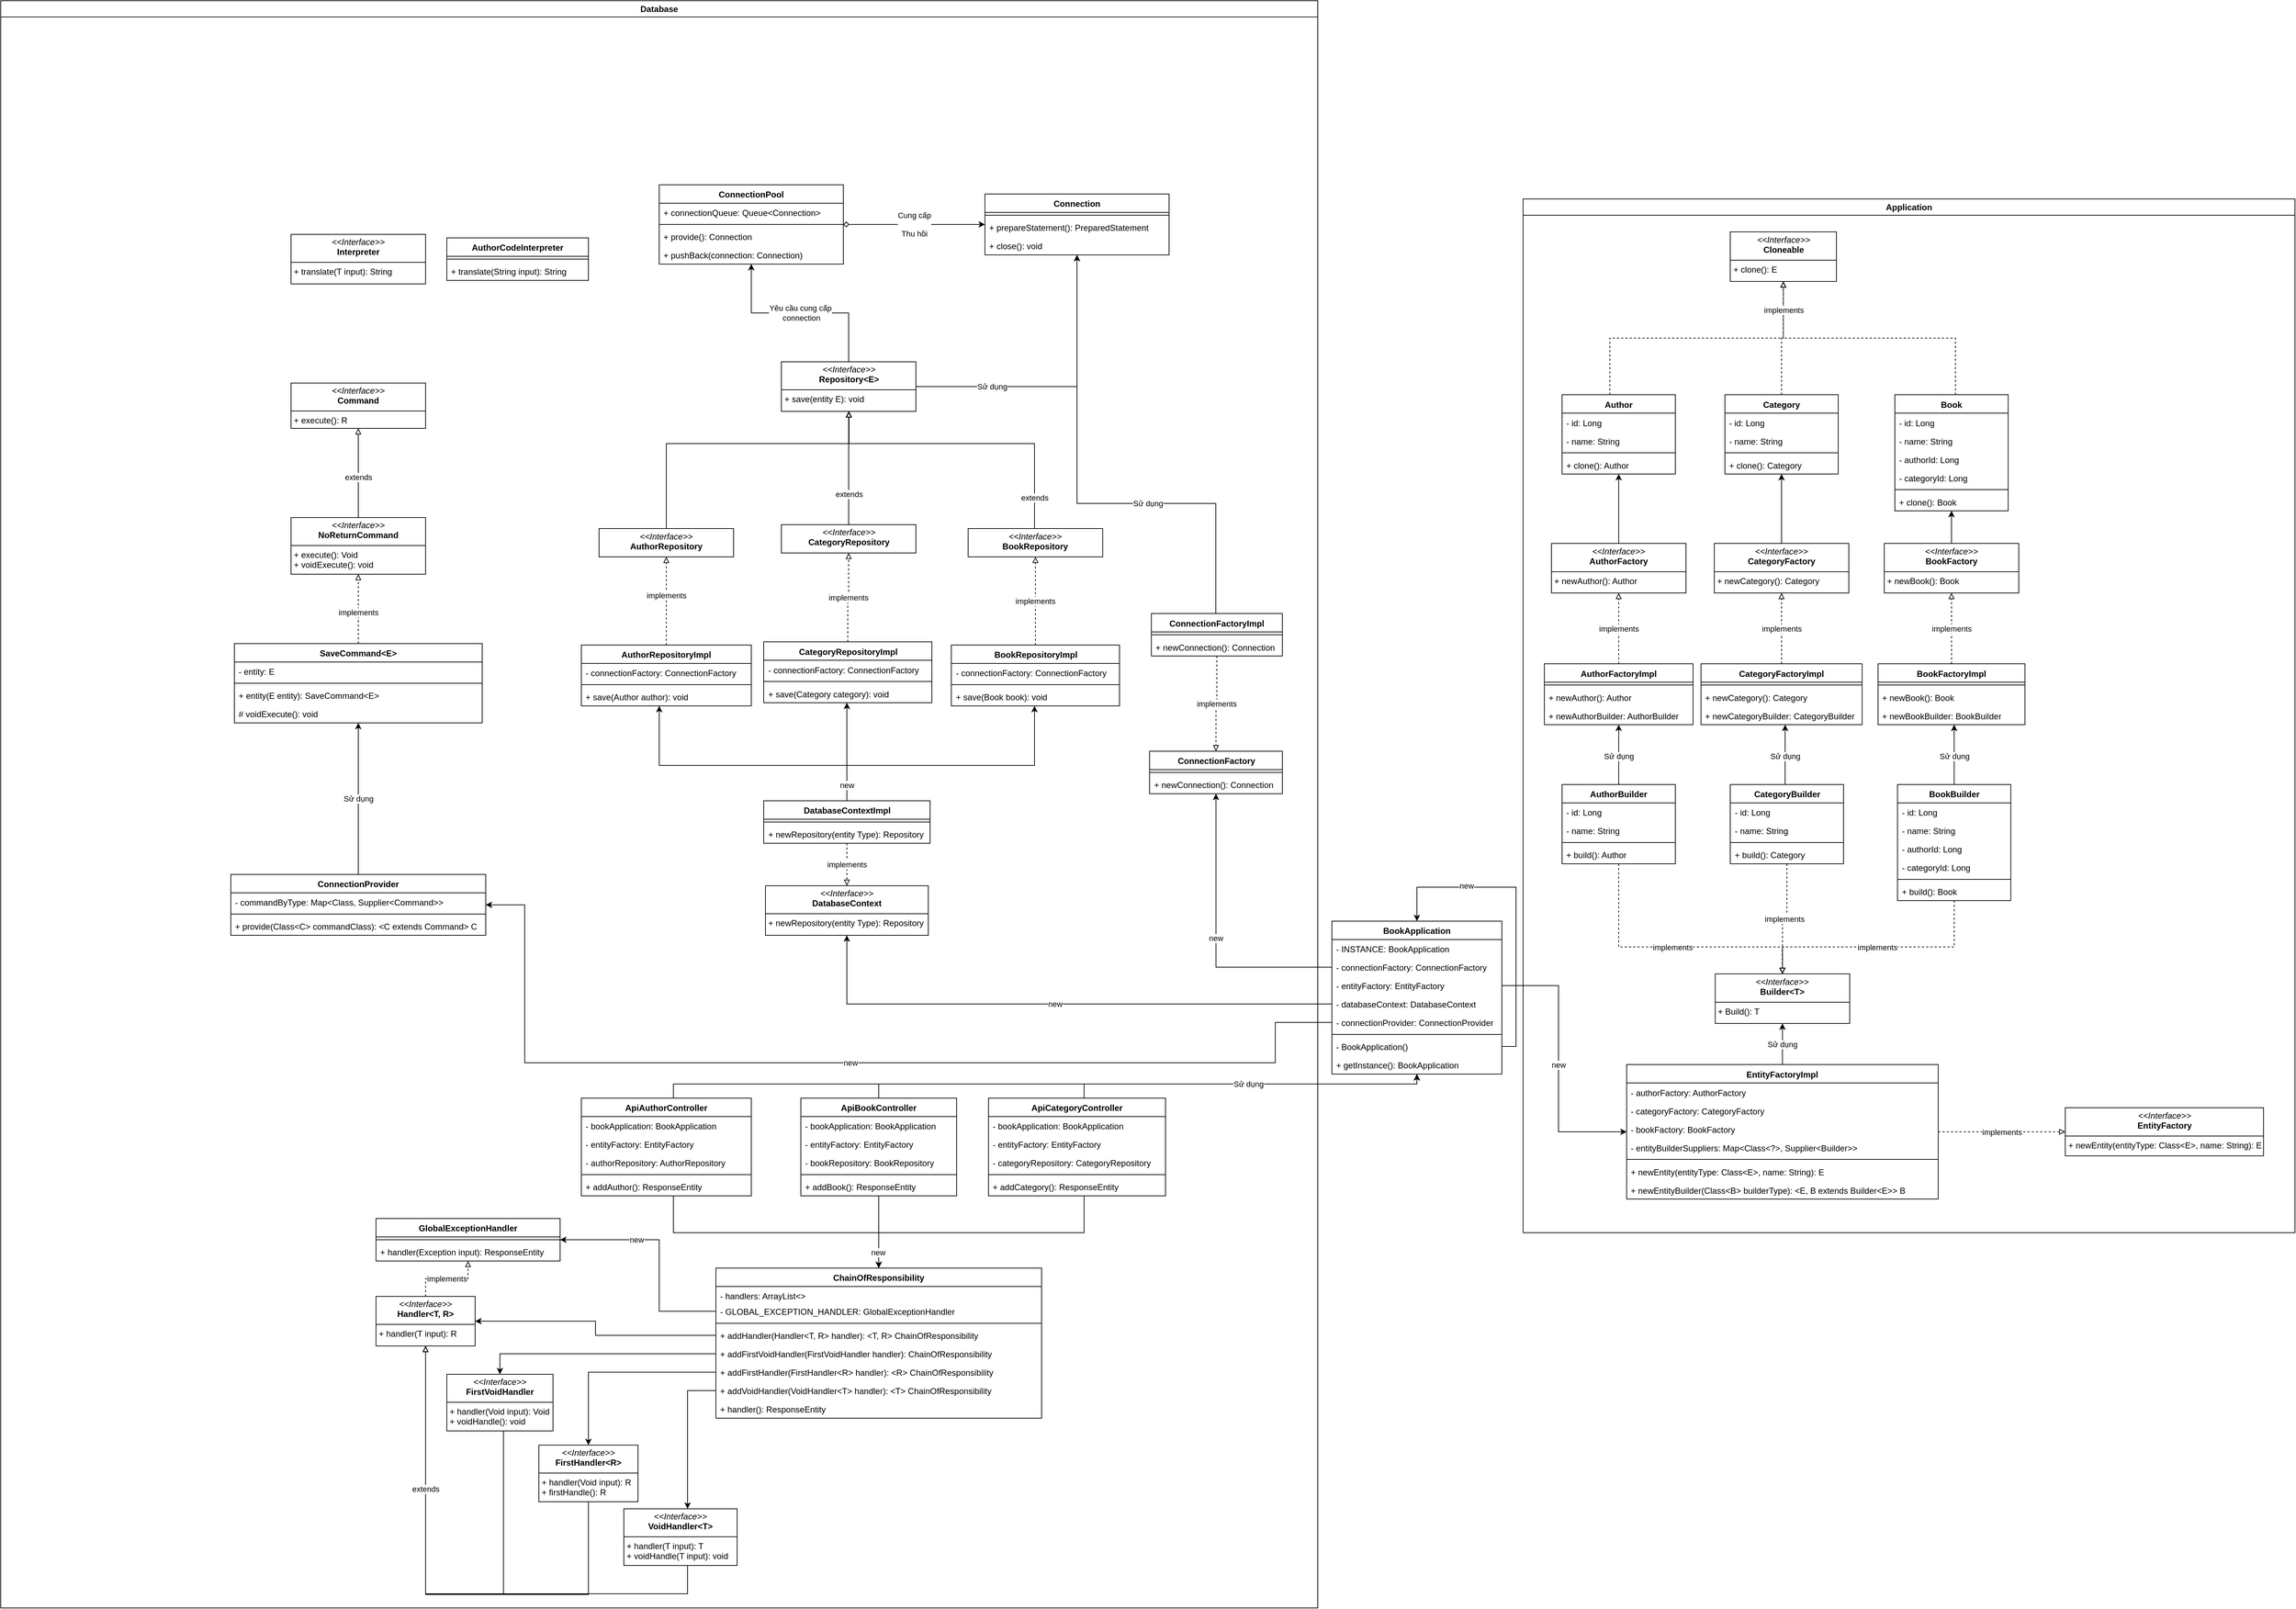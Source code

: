 <mxfile version="28.2.3">
  <diagram name="Page-1" id="Jox616BBbaNPBTk1cB_F">
    <mxGraphModel dx="7440" dy="4795" grid="1" gridSize="10" guides="1" tooltips="1" connect="1" arrows="1" fold="1" page="1" pageScale="1" pageWidth="900" pageHeight="1600" math="0" shadow="0">
      <root>
        <mxCell id="0" />
        <mxCell id="1" parent="0" />
        <mxCell id="YSZIbyWijCrxY-abKOGK-1" value="BookApplication" style="swimlane;fontStyle=1;align=center;verticalAlign=top;childLayout=stackLayout;horizontal=1;startSize=26;horizontalStack=0;resizeParent=1;resizeParentMax=0;resizeLast=0;collapsible=1;marginBottom=0;whiteSpace=wrap;html=1;" vertex="1" parent="1">
          <mxGeometry x="2490" y="1830" width="240" height="216" as="geometry" />
        </mxCell>
        <mxCell id="YSZIbyWijCrxY-abKOGK-2" value="- INSTANCE: BookApplication" style="text;strokeColor=none;fillColor=none;align=left;verticalAlign=top;spacingLeft=4;spacingRight=4;overflow=hidden;rotatable=0;points=[[0,0.5],[1,0.5]];portConstraint=eastwest;whiteSpace=wrap;html=1;" vertex="1" parent="YSZIbyWijCrxY-abKOGK-1">
          <mxGeometry y="26" width="240" height="26" as="geometry" />
        </mxCell>
        <mxCell id="YSZIbyWijCrxY-abKOGK-3" value="- connectionFactory: Connection&lt;span style=&quot;color: rgba(0, 0, 0, 0); font-family: monospace; font-size: 0px; text-wrap-mode: nowrap;&quot;&gt;%3CmxGraphModel%3E%3Croot%3E%3CmxCell%20id%3D%220%22%2F%3E%3CmxCell%20id%3D%221%22%20parent%3D%220%22%2F%3E%3CmxCell%20id%3D%222%22%20value%3D%22-%20entityFactory%3A%20EntityFactory%22%20style%3D%22text%3BstrokeColor%3Dnone%3BfillColor%3Dnone%3Balign%3Dleft%3BverticalAlign%3Dtop%3BspacingLeft%3D4%3BspacingRight%3D4%3Boverflow%3Dhidden%3Brotatable%3D0%3Bpoints%3D%5B%5B0%2C0.5%5D%2C%5B1%2C0.5%5D%5D%3BportConstraint%3Deastwest%3BwhiteSpace%3Dwrap%3Bhtml%3D1%3B%22%20vertex%3D%221%22%20parent%3D%221%22%3E%3CmxGeometry%20x%3D%222350%22%20y%3D%221144%22%20width%3D%22240%22%20height%3D%2226%22%20as%3D%22geometry%22%2F%3E%3C%2FmxCell%3E%3C%2Froot%3E%3C%2FmxGraphModel%3E&lt;/span&gt;Factory" style="text;strokeColor=none;fillColor=none;align=left;verticalAlign=top;spacingLeft=4;spacingRight=4;overflow=hidden;rotatable=0;points=[[0,0.5],[1,0.5]];portConstraint=eastwest;whiteSpace=wrap;html=1;" vertex="1" parent="YSZIbyWijCrxY-abKOGK-1">
          <mxGeometry y="52" width="240" height="26" as="geometry" />
        </mxCell>
        <mxCell id="YSZIbyWijCrxY-abKOGK-4" value="- entityFactory: EntityFactory" style="text;strokeColor=none;fillColor=none;align=left;verticalAlign=top;spacingLeft=4;spacingRight=4;overflow=hidden;rotatable=0;points=[[0,0.5],[1,0.5]];portConstraint=eastwest;whiteSpace=wrap;html=1;" vertex="1" parent="YSZIbyWijCrxY-abKOGK-1">
          <mxGeometry y="78" width="240" height="26" as="geometry" />
        </mxCell>
        <mxCell id="YSZIbyWijCrxY-abKOGK-5" value="- databaseContext: DatabaseContext" style="text;strokeColor=none;fillColor=none;align=left;verticalAlign=top;spacingLeft=4;spacingRight=4;overflow=hidden;rotatable=0;points=[[0,0.5],[1,0.5]];portConstraint=eastwest;whiteSpace=wrap;html=1;" vertex="1" parent="YSZIbyWijCrxY-abKOGK-1">
          <mxGeometry y="104" width="240" height="26" as="geometry" />
        </mxCell>
        <mxCell id="YSZIbyWijCrxY-abKOGK-6" value="- connectionProvider: ConnectionProvider" style="text;strokeColor=none;fillColor=none;align=left;verticalAlign=top;spacingLeft=4;spacingRight=4;overflow=hidden;rotatable=0;points=[[0,0.5],[1,0.5]];portConstraint=eastwest;whiteSpace=wrap;html=1;" vertex="1" parent="YSZIbyWijCrxY-abKOGK-1">
          <mxGeometry y="130" width="240" height="26" as="geometry" />
        </mxCell>
        <mxCell id="YSZIbyWijCrxY-abKOGK-7" value="" style="line;strokeWidth=1;fillColor=none;align=left;verticalAlign=middle;spacingTop=-1;spacingLeft=3;spacingRight=3;rotatable=0;labelPosition=right;points=[];portConstraint=eastwest;strokeColor=inherit;" vertex="1" parent="YSZIbyWijCrxY-abKOGK-1">
          <mxGeometry y="156" width="240" height="8" as="geometry" />
        </mxCell>
        <mxCell id="YSZIbyWijCrxY-abKOGK-8" value="&lt;span style=&quot;color: rgb(0, 0, 0); font-family: Helvetica; font-size: 11px; font-style: normal; font-variant-ligatures: normal; font-variant-caps: normal; font-weight: 400; letter-spacing: normal; orphans: 2; text-align: center; text-indent: 0px; text-transform: none; widows: 2; word-spacing: 0px; -webkit-text-stroke-width: 0px; white-space: nowrap; background-color: rgb(255, 255, 255); text-decoration-thickness: initial; text-decoration-style: initial; text-decoration-color: initial; display: inline !important; float: none;&quot;&gt;new&lt;/span&gt;" style="edgeStyle=orthogonalEdgeStyle;rounded=0;orthogonalLoop=1;jettySize=auto;html=1;" edge="1" parent="YSZIbyWijCrxY-abKOGK-1" source="YSZIbyWijCrxY-abKOGK-9" target="YSZIbyWijCrxY-abKOGK-1">
          <mxGeometry x="0.455" y="-2" relative="1" as="geometry">
            <Array as="points">
              <mxPoint x="260" y="177" />
              <mxPoint x="260" y="-48" />
              <mxPoint x="120" y="-48" />
            </Array>
            <mxPoint as="offset" />
          </mxGeometry>
        </mxCell>
        <mxCell id="YSZIbyWijCrxY-abKOGK-9" value="- BookApplication()" style="text;strokeColor=none;fillColor=none;align=left;verticalAlign=top;spacingLeft=4;spacingRight=4;overflow=hidden;rotatable=0;points=[[0,0.5],[1,0.5]];portConstraint=eastwest;whiteSpace=wrap;html=1;" vertex="1" parent="YSZIbyWijCrxY-abKOGK-1">
          <mxGeometry y="164" width="240" height="26" as="geometry" />
        </mxCell>
        <mxCell id="YSZIbyWijCrxY-abKOGK-10" value="+ getInstance(): BookApplication" style="text;strokeColor=none;fillColor=none;align=left;verticalAlign=top;spacingLeft=4;spacingRight=4;overflow=hidden;rotatable=0;points=[[0,0.5],[1,0.5]];portConstraint=eastwest;whiteSpace=wrap;html=1;" vertex="1" parent="YSZIbyWijCrxY-abKOGK-1">
          <mxGeometry y="190" width="240" height="26" as="geometry" />
        </mxCell>
        <mxCell id="YSZIbyWijCrxY-abKOGK-11" value="new" style="edgeStyle=orthogonalEdgeStyle;rounded=0;orthogonalLoop=1;jettySize=auto;html=1;" edge="1" parent="1" source="YSZIbyWijCrxY-abKOGK-4" target="YSZIbyWijCrxY-abKOGK-134">
          <mxGeometry relative="1" as="geometry">
            <mxPoint x="2940" y="1931" as="sourcePoint" />
            <Array as="points">
              <mxPoint x="2810" y="1921" />
            </Array>
          </mxGeometry>
        </mxCell>
        <mxCell id="YSZIbyWijCrxY-abKOGK-12" value="Database" style="swimlane;whiteSpace=wrap;html=1;" vertex="1" parent="1">
          <mxGeometry x="610" y="530" width="1860" height="2270" as="geometry" />
        </mxCell>
        <mxCell id="YSZIbyWijCrxY-abKOGK-13" value="implements" style="edgeStyle=orthogonalEdgeStyle;rounded=0;orthogonalLoop=1;jettySize=auto;html=1;dashed=1;endArrow=block;endFill=0;" edge="1" parent="YSZIbyWijCrxY-abKOGK-12" source="YSZIbyWijCrxY-abKOGK-15" target="YSZIbyWijCrxY-abKOGK-18">
          <mxGeometry relative="1" as="geometry">
            <mxPoint as="offset" />
          </mxGeometry>
        </mxCell>
        <mxCell id="YSZIbyWijCrxY-abKOGK-14" value="Sử dụng" style="edgeStyle=orthogonalEdgeStyle;rounded=0;orthogonalLoop=1;jettySize=auto;html=1;" edge="1" parent="YSZIbyWijCrxY-abKOGK-12" source="YSZIbyWijCrxY-abKOGK-15" target="YSZIbyWijCrxY-abKOGK-59">
          <mxGeometry x="-0.284" relative="1" as="geometry">
            <Array as="points">
              <mxPoint x="1716" y="710" />
              <mxPoint x="1520" y="710" />
            </Array>
            <mxPoint as="offset" />
          </mxGeometry>
        </mxCell>
        <mxCell id="YSZIbyWijCrxY-abKOGK-15" value="ConnectionFactoryImpl" style="swimlane;fontStyle=1;align=center;verticalAlign=top;childLayout=stackLayout;horizontal=1;startSize=26;horizontalStack=0;resizeParent=1;resizeParentMax=0;resizeLast=0;collapsible=1;marginBottom=0;whiteSpace=wrap;html=1;" vertex="1" parent="YSZIbyWijCrxY-abKOGK-12">
          <mxGeometry x="1625" y="865.5" width="185" height="60" as="geometry">
            <mxRectangle x="1290" y="640" width="160" height="30" as="alternateBounds" />
          </mxGeometry>
        </mxCell>
        <mxCell id="YSZIbyWijCrxY-abKOGK-16" value="" style="line;strokeWidth=1;fillColor=none;align=left;verticalAlign=middle;spacingTop=-1;spacingLeft=3;spacingRight=3;rotatable=0;labelPosition=right;points=[];portConstraint=eastwest;strokeColor=inherit;" vertex="1" parent="YSZIbyWijCrxY-abKOGK-15">
          <mxGeometry y="26" width="185" height="8" as="geometry" />
        </mxCell>
        <mxCell id="YSZIbyWijCrxY-abKOGK-17" value="+ newConnection(): Connection" style="text;strokeColor=none;fillColor=none;align=left;verticalAlign=top;spacingLeft=4;spacingRight=4;overflow=hidden;rotatable=0;points=[[0,0.5],[1,0.5]];portConstraint=eastwest;whiteSpace=wrap;html=1;" vertex="1" parent="YSZIbyWijCrxY-abKOGK-15">
          <mxGeometry y="34" width="185" height="26" as="geometry" />
        </mxCell>
        <mxCell id="YSZIbyWijCrxY-abKOGK-18" value="ConnectionFactory" style="swimlane;fontStyle=1;align=center;verticalAlign=top;childLayout=stackLayout;horizontal=1;startSize=26;horizontalStack=0;resizeParent=1;resizeParentMax=0;resizeLast=0;collapsible=1;marginBottom=0;whiteSpace=wrap;html=1;" vertex="1" parent="YSZIbyWijCrxY-abKOGK-12">
          <mxGeometry x="1622.5" y="1060" width="187.5" height="60" as="geometry">
            <mxRectangle x="180" y="770" width="140" height="30" as="alternateBounds" />
          </mxGeometry>
        </mxCell>
        <mxCell id="YSZIbyWijCrxY-abKOGK-19" value="" style="line;strokeWidth=1;fillColor=none;align=left;verticalAlign=middle;spacingTop=-1;spacingLeft=3;spacingRight=3;rotatable=0;labelPosition=right;points=[];portConstraint=eastwest;strokeColor=inherit;" vertex="1" parent="YSZIbyWijCrxY-abKOGK-18">
          <mxGeometry y="26" width="187.5" height="8" as="geometry" />
        </mxCell>
        <mxCell id="YSZIbyWijCrxY-abKOGK-20" value="+ newConnection(): Connection" style="text;strokeColor=none;fillColor=none;align=left;verticalAlign=top;spacingLeft=4;spacingRight=4;overflow=hidden;rotatable=0;points=[[0,0.5],[1,0.5]];portConstraint=eastwest;whiteSpace=wrap;html=1;" vertex="1" parent="YSZIbyWijCrxY-abKOGK-18">
          <mxGeometry y="34" width="187.5" height="26" as="geometry" />
        </mxCell>
        <mxCell id="YSZIbyWijCrxY-abKOGK-21" value="Yêu cầu cung cấp&lt;div&gt;&amp;nbsp;connection&lt;/div&gt;" style="edgeStyle=orthogonalEdgeStyle;rounded=0;orthogonalLoop=1;jettySize=auto;html=1;" edge="1" parent="YSZIbyWijCrxY-abKOGK-12" source="YSZIbyWijCrxY-abKOGK-23" target="YSZIbyWijCrxY-abKOGK-54">
          <mxGeometry relative="1" as="geometry" />
        </mxCell>
        <mxCell id="YSZIbyWijCrxY-abKOGK-22" value="Sử dụng" style="edgeStyle=orthogonalEdgeStyle;rounded=0;orthogonalLoop=1;jettySize=auto;html=1;" edge="1" parent="YSZIbyWijCrxY-abKOGK-12" source="YSZIbyWijCrxY-abKOGK-23" target="YSZIbyWijCrxY-abKOGK-59">
          <mxGeometry x="-0.48" relative="1" as="geometry">
            <mxPoint as="offset" />
          </mxGeometry>
        </mxCell>
        <mxCell id="YSZIbyWijCrxY-abKOGK-23" value="&lt;p style=&quot;margin:0px;margin-top:4px;text-align:center;&quot;&gt;&lt;i&gt;&amp;lt;&amp;lt;Interface&amp;gt;&amp;gt;&lt;/i&gt;&lt;br&gt;&lt;b&gt;Repository&amp;lt;E&amp;gt;&lt;/b&gt;&lt;/p&gt;&lt;hr size=&quot;1&quot; style=&quot;border-style:solid;&quot;&gt;&lt;p style=&quot;margin:0px;margin-left:4px;&quot;&gt;+ save(entity E): void&lt;/p&gt;" style="verticalAlign=top;align=left;overflow=fill;html=1;whiteSpace=wrap;" vertex="1" parent="YSZIbyWijCrxY-abKOGK-12">
          <mxGeometry x="1102.5" y="510" width="190" height="70" as="geometry" />
        </mxCell>
        <mxCell id="YSZIbyWijCrxY-abKOGK-24" value="&lt;span style=&quot;color: rgb(0, 0, 0); font-family: Helvetica; font-size: 11px; font-style: normal; font-variant-ligatures: normal; font-variant-caps: normal; font-weight: 400; letter-spacing: normal; orphans: 2; text-align: center; text-indent: 0px; text-transform: none; widows: 2; word-spacing: 0px; -webkit-text-stroke-width: 0px; white-space: nowrap; background-color: rgb(255, 255, 255); text-decoration-thickness: initial; text-decoration-style: initial; text-decoration-color: initial; float: none; display: inline !important;&quot;&gt;extends&lt;/span&gt;" style="edgeStyle=orthogonalEdgeStyle;rounded=0;orthogonalLoop=1;jettySize=auto;html=1;endArrow=block;endFill=0;" edge="1" parent="YSZIbyWijCrxY-abKOGK-12" source="YSZIbyWijCrxY-abKOGK-25" target="YSZIbyWijCrxY-abKOGK-23">
          <mxGeometry x="-0.444" relative="1" as="geometry">
            <mxPoint x="1197.5" y="680" as="sourcePoint" />
            <mxPoint x="1192.5" y="575" as="targetPoint" />
            <Array as="points">
              <mxPoint x="1192.5" y="540" />
              <mxPoint x="1192.5" y="540" />
            </Array>
            <mxPoint y="1" as="offset" />
          </mxGeometry>
        </mxCell>
        <mxCell id="YSZIbyWijCrxY-abKOGK-25" value="&lt;p style=&quot;margin:0px;margin-top:4px;text-align:center;&quot;&gt;&lt;i&gt;&amp;lt;&amp;lt;Interface&amp;gt;&amp;gt;&lt;/i&gt;&lt;br&gt;&lt;b&gt;Category&lt;/b&gt;&lt;b style=&quot;background-color: transparent; color: light-dark(rgb(0, 0, 0), rgb(255, 255, 255));&quot;&gt;Repository&lt;/b&gt;&lt;/p&gt;" style="verticalAlign=top;align=left;overflow=fill;html=1;whiteSpace=wrap;" vertex="1" parent="YSZIbyWijCrxY-abKOGK-12">
          <mxGeometry x="1102.5" y="740" width="190" height="40" as="geometry" />
        </mxCell>
        <mxCell id="YSZIbyWijCrxY-abKOGK-26" style="edgeStyle=orthogonalEdgeStyle;rounded=0;orthogonalLoop=1;jettySize=auto;html=1;endArrow=block;endFill=0;" edge="1" parent="YSZIbyWijCrxY-abKOGK-12" source="YSZIbyWijCrxY-abKOGK-27" target="YSZIbyWijCrxY-abKOGK-23">
          <mxGeometry relative="1" as="geometry">
            <mxPoint x="967.5" y="685" as="sourcePoint" />
            <mxPoint x="1197.5" y="580" as="targetPoint" />
            <Array as="points">
              <mxPoint x="940" y="625.5" />
              <mxPoint x="1198" y="625.5" />
            </Array>
          </mxGeometry>
        </mxCell>
        <mxCell id="YSZIbyWijCrxY-abKOGK-27" value="&lt;p style=&quot;margin:0px;margin-top:4px;text-align:center;&quot;&gt;&lt;i&gt;&amp;lt;&amp;lt;Interface&amp;gt;&amp;gt;&lt;/i&gt;&lt;br&gt;&lt;b&gt;AuthorRepository&lt;/b&gt;&lt;/p&gt;&lt;p style=&quot;margin:0px;margin-left:4px;&quot;&gt;&lt;br&gt;&lt;/p&gt;" style="verticalAlign=top;align=left;overflow=fill;html=1;whiteSpace=wrap;" vertex="1" parent="YSZIbyWijCrxY-abKOGK-12">
          <mxGeometry x="845" y="745.5" width="190" height="40" as="geometry" />
        </mxCell>
        <mxCell id="YSZIbyWijCrxY-abKOGK-28" value="extends" style="edgeStyle=orthogonalEdgeStyle;rounded=0;orthogonalLoop=1;jettySize=auto;html=1;endArrow=block;endFill=0;" edge="1" parent="YSZIbyWijCrxY-abKOGK-12" source="YSZIbyWijCrxY-abKOGK-29" target="YSZIbyWijCrxY-abKOGK-23">
          <mxGeometry x="-0.794" relative="1" as="geometry">
            <mxPoint x="1437.5" y="685" as="sourcePoint" />
            <mxPoint x="1197.5" y="580" as="targetPoint" />
            <Array as="points">
              <mxPoint x="1460" y="625.5" />
              <mxPoint x="1198" y="625.5" />
            </Array>
            <mxPoint as="offset" />
          </mxGeometry>
        </mxCell>
        <mxCell id="YSZIbyWijCrxY-abKOGK-29" value="&lt;p style=&quot;margin:0px;margin-top:4px;text-align:center;&quot;&gt;&lt;i&gt;&amp;lt;&amp;lt;Interface&amp;gt;&amp;gt;&lt;/i&gt;&lt;br&gt;&lt;b&gt;Book&lt;/b&gt;&lt;b style=&quot;background-color: transparent; color: light-dark(rgb(0, 0, 0), rgb(255, 255, 255));&quot;&gt;Repository&lt;/b&gt;&lt;/p&gt;" style="verticalAlign=top;align=left;overflow=fill;html=1;whiteSpace=wrap;" vertex="1" parent="YSZIbyWijCrxY-abKOGK-12">
          <mxGeometry x="1366.25" y="745.5" width="190" height="40" as="geometry" />
        </mxCell>
        <mxCell id="YSZIbyWijCrxY-abKOGK-30" value="&lt;span style=&quot;color: rgb(0, 0, 0); font-family: Helvetica; font-size: 11px; font-style: normal; font-variant-ligatures: normal; font-variant-caps: normal; font-weight: 400; letter-spacing: normal; orphans: 2; text-align: center; text-indent: 0px; text-transform: none; widows: 2; word-spacing: 0px; -webkit-text-stroke-width: 0px; white-space: nowrap; background-color: rgb(255, 255, 255); text-decoration-thickness: initial; text-decoration-style: initial; text-decoration-color: initial; float: none; display: inline !important;&quot;&gt;implements&lt;/span&gt;" style="edgeStyle=orthogonalEdgeStyle;rounded=0;orthogonalLoop=1;jettySize=auto;html=1;dashed=1;endArrow=block;endFill=0;" edge="1" parent="YSZIbyWijCrxY-abKOGK-12" source="YSZIbyWijCrxY-abKOGK-31" target="YSZIbyWijCrxY-abKOGK-27">
          <mxGeometry x="0.124" relative="1" as="geometry">
            <mxPoint as="offset" />
          </mxGeometry>
        </mxCell>
        <mxCell id="YSZIbyWijCrxY-abKOGK-31" value="AuthorRepositoryImpl" style="swimlane;fontStyle=1;align=center;verticalAlign=top;childLayout=stackLayout;horizontal=1;startSize=26;horizontalStack=0;resizeParent=1;resizeParentMax=0;resizeLast=0;collapsible=1;marginBottom=0;whiteSpace=wrap;html=1;" vertex="1" parent="YSZIbyWijCrxY-abKOGK-12">
          <mxGeometry x="820" y="910" width="240" height="86" as="geometry">
            <mxRectangle x="1655" y="810" width="180" height="30" as="alternateBounds" />
          </mxGeometry>
        </mxCell>
        <mxCell id="YSZIbyWijCrxY-abKOGK-32" value="- connectionFactory: ConnectionFactory" style="text;strokeColor=none;fillColor=none;align=left;verticalAlign=top;spacingLeft=4;spacingRight=4;overflow=hidden;rotatable=0;points=[[0,0.5],[1,0.5]];portConstraint=eastwest;whiteSpace=wrap;html=1;" vertex="1" parent="YSZIbyWijCrxY-abKOGK-31">
          <mxGeometry y="26" width="240" height="26" as="geometry" />
        </mxCell>
        <mxCell id="YSZIbyWijCrxY-abKOGK-33" value="" style="line;strokeWidth=1;fillColor=none;align=left;verticalAlign=middle;spacingTop=-1;spacingLeft=3;spacingRight=3;rotatable=0;labelPosition=right;points=[];portConstraint=eastwest;strokeColor=inherit;" vertex="1" parent="YSZIbyWijCrxY-abKOGK-31">
          <mxGeometry y="52" width="240" height="8" as="geometry" />
        </mxCell>
        <mxCell id="YSZIbyWijCrxY-abKOGK-34" value="+ save(Author author): void" style="text;strokeColor=none;fillColor=none;align=left;verticalAlign=top;spacingLeft=4;spacingRight=4;overflow=hidden;rotatable=0;points=[[0,0.5],[1,0.5]];portConstraint=eastwest;whiteSpace=wrap;html=1;" vertex="1" parent="YSZIbyWijCrxY-abKOGK-31">
          <mxGeometry y="60" width="240" height="26" as="geometry" />
        </mxCell>
        <mxCell id="YSZIbyWijCrxY-abKOGK-35" value="implements" style="edgeStyle=orthogonalEdgeStyle;rounded=0;orthogonalLoop=1;jettySize=auto;html=1;dashed=1;endArrow=block;endFill=0;" edge="1" parent="YSZIbyWijCrxY-abKOGK-12" source="YSZIbyWijCrxY-abKOGK-36" target="YSZIbyWijCrxY-abKOGK-25">
          <mxGeometry relative="1" as="geometry" />
        </mxCell>
        <mxCell id="YSZIbyWijCrxY-abKOGK-36" value="CategoryRepositoryImpl" style="swimlane;fontStyle=1;align=center;verticalAlign=top;childLayout=stackLayout;horizontal=1;startSize=26;horizontalStack=0;resizeParent=1;resizeParentMax=0;resizeLast=0;collapsible=1;marginBottom=0;whiteSpace=wrap;html=1;" vertex="1" parent="YSZIbyWijCrxY-abKOGK-12">
          <mxGeometry x="1077.5" y="905.5" width="237.5" height="86" as="geometry">
            <mxRectangle x="1880" y="810" width="190" height="30" as="alternateBounds" />
          </mxGeometry>
        </mxCell>
        <mxCell id="YSZIbyWijCrxY-abKOGK-37" value="- connectionFactory: ConnectionFactory" style="text;strokeColor=none;fillColor=none;align=left;verticalAlign=top;spacingLeft=4;spacingRight=4;overflow=hidden;rotatable=0;points=[[0,0.5],[1,0.5]];portConstraint=eastwest;whiteSpace=wrap;html=1;" vertex="1" parent="YSZIbyWijCrxY-abKOGK-36">
          <mxGeometry y="26" width="237.5" height="26" as="geometry" />
        </mxCell>
        <mxCell id="YSZIbyWijCrxY-abKOGK-38" value="" style="line;strokeWidth=1;fillColor=none;align=left;verticalAlign=middle;spacingTop=-1;spacingLeft=3;spacingRight=3;rotatable=0;labelPosition=right;points=[];portConstraint=eastwest;strokeColor=inherit;" vertex="1" parent="YSZIbyWijCrxY-abKOGK-36">
          <mxGeometry y="52" width="237.5" height="8" as="geometry" />
        </mxCell>
        <mxCell id="YSZIbyWijCrxY-abKOGK-39" value="+ save(Category category): void" style="text;strokeColor=none;fillColor=none;align=left;verticalAlign=top;spacingLeft=4;spacingRight=4;overflow=hidden;rotatable=0;points=[[0,0.5],[1,0.5]];portConstraint=eastwest;whiteSpace=wrap;html=1;" vertex="1" parent="YSZIbyWijCrxY-abKOGK-36">
          <mxGeometry y="60" width="237.5" height="26" as="geometry" />
        </mxCell>
        <mxCell id="YSZIbyWijCrxY-abKOGK-40" value="implements" style="edgeStyle=orthogonalEdgeStyle;rounded=0;orthogonalLoop=1;jettySize=auto;html=1;dashed=1;endArrow=block;endFill=0;" edge="1" parent="YSZIbyWijCrxY-abKOGK-12" source="YSZIbyWijCrxY-abKOGK-41" target="YSZIbyWijCrxY-abKOGK-29">
          <mxGeometry relative="1" as="geometry" />
        </mxCell>
        <mxCell id="YSZIbyWijCrxY-abKOGK-41" value="BookRepositoryImpl" style="swimlane;fontStyle=1;align=center;verticalAlign=top;childLayout=stackLayout;horizontal=1;startSize=26;horizontalStack=0;resizeParent=1;resizeParentMax=0;resizeLast=0;collapsible=1;marginBottom=0;whiteSpace=wrap;html=1;" vertex="1" parent="YSZIbyWijCrxY-abKOGK-12">
          <mxGeometry x="1342.5" y="910" width="237.5" height="86" as="geometry">
            <mxRectangle x="2120" y="810" width="190" height="30" as="alternateBounds" />
          </mxGeometry>
        </mxCell>
        <mxCell id="YSZIbyWijCrxY-abKOGK-42" value="- connectionFactory: ConnectionFactory" style="text;strokeColor=none;fillColor=none;align=left;verticalAlign=top;spacingLeft=4;spacingRight=4;overflow=hidden;rotatable=0;points=[[0,0.5],[1,0.5]];portConstraint=eastwest;whiteSpace=wrap;html=1;" vertex="1" parent="YSZIbyWijCrxY-abKOGK-41">
          <mxGeometry y="26" width="237.5" height="26" as="geometry" />
        </mxCell>
        <mxCell id="YSZIbyWijCrxY-abKOGK-43" value="" style="line;strokeWidth=1;fillColor=none;align=left;verticalAlign=middle;spacingTop=-1;spacingLeft=3;spacingRight=3;rotatable=0;labelPosition=right;points=[];portConstraint=eastwest;strokeColor=inherit;" vertex="1" parent="YSZIbyWijCrxY-abKOGK-41">
          <mxGeometry y="52" width="237.5" height="8" as="geometry" />
        </mxCell>
        <mxCell id="YSZIbyWijCrxY-abKOGK-44" value="+ save(Book book): void" style="text;strokeColor=none;fillColor=none;align=left;verticalAlign=top;spacingLeft=4;spacingRight=4;overflow=hidden;rotatable=0;points=[[0,0.5],[1,0.5]];portConstraint=eastwest;whiteSpace=wrap;html=1;" vertex="1" parent="YSZIbyWijCrxY-abKOGK-41">
          <mxGeometry y="60" width="237.5" height="26" as="geometry" />
        </mxCell>
        <mxCell id="YSZIbyWijCrxY-abKOGK-45" value="implements" style="edgeStyle=orthogonalEdgeStyle;rounded=0;orthogonalLoop=1;jettySize=auto;html=1;dashed=1;endArrow=block;endFill=0;" edge="1" parent="YSZIbyWijCrxY-abKOGK-12" source="YSZIbyWijCrxY-abKOGK-49" target="YSZIbyWijCrxY-abKOGK-52">
          <mxGeometry relative="1" as="geometry" />
        </mxCell>
        <mxCell id="YSZIbyWijCrxY-abKOGK-46" value="" style="edgeStyle=orthogonalEdgeStyle;rounded=0;orthogonalLoop=1;jettySize=auto;html=1;startArrow=none;startFill=0;" edge="1" parent="YSZIbyWijCrxY-abKOGK-12" source="YSZIbyWijCrxY-abKOGK-49" target="YSZIbyWijCrxY-abKOGK-41">
          <mxGeometry x="0.691" relative="1" as="geometry">
            <mxPoint x="1195" y="1195.5" as="sourcePoint" />
            <mxPoint x="1445" y="996" as="targetPoint" />
            <Array as="points">
              <mxPoint x="1195" y="1170" />
              <mxPoint x="1195" y="1080" />
              <mxPoint x="1460" y="1080" />
            </Array>
            <mxPoint as="offset" />
          </mxGeometry>
        </mxCell>
        <mxCell id="YSZIbyWijCrxY-abKOGK-47" value="" style="edgeStyle=orthogonalEdgeStyle;rounded=0;orthogonalLoop=1;jettySize=auto;html=1;" edge="1" parent="YSZIbyWijCrxY-abKOGK-12" source="YSZIbyWijCrxY-abKOGK-49" target="YSZIbyWijCrxY-abKOGK-36">
          <mxGeometry x="0.439" y="-34" relative="1" as="geometry">
            <mxPoint x="1191.63" y="1195.5" as="sourcePoint" />
            <mxPoint x="1194.13" y="991.5" as="targetPoint" />
            <Array as="points">
              <mxPoint x="1196" y="1190" />
              <mxPoint x="1196" y="1190" />
            </Array>
            <mxPoint as="offset" />
          </mxGeometry>
        </mxCell>
        <mxCell id="YSZIbyWijCrxY-abKOGK-48" value="new" style="edgeStyle=orthogonalEdgeStyle;rounded=0;orthogonalLoop=1;jettySize=auto;html=1;" edge="1" parent="YSZIbyWijCrxY-abKOGK-12" source="YSZIbyWijCrxY-abKOGK-49" target="YSZIbyWijCrxY-abKOGK-31">
          <mxGeometry x="-0.89" relative="1" as="geometry">
            <mxPoint x="1195" y="1195.5" as="sourcePoint" />
            <mxPoint x="925" y="996" as="targetPoint" />
            <Array as="points">
              <mxPoint x="1195" y="1080" />
              <mxPoint x="930" y="1080" />
            </Array>
            <mxPoint as="offset" />
          </mxGeometry>
        </mxCell>
        <mxCell id="YSZIbyWijCrxY-abKOGK-49" value="DatabaseContextImpl" style="swimlane;fontStyle=1;align=center;verticalAlign=top;childLayout=stackLayout;horizontal=1;startSize=26;horizontalStack=0;resizeParent=1;resizeParentMax=0;resizeLast=0;collapsible=1;marginBottom=0;whiteSpace=wrap;html=1;" vertex="1" parent="YSZIbyWijCrxY-abKOGK-12">
          <mxGeometry x="1077.5" y="1130" width="235" height="60" as="geometry" />
        </mxCell>
        <mxCell id="YSZIbyWijCrxY-abKOGK-50" value="" style="line;strokeWidth=1;fillColor=none;align=left;verticalAlign=middle;spacingTop=-1;spacingLeft=3;spacingRight=3;rotatable=0;labelPosition=right;points=[];portConstraint=eastwest;strokeColor=inherit;" vertex="1" parent="YSZIbyWijCrxY-abKOGK-49">
          <mxGeometry y="26" width="235" height="8" as="geometry" />
        </mxCell>
        <mxCell id="YSZIbyWijCrxY-abKOGK-51" value="+ newRepository(entity Type): Repository" style="text;strokeColor=none;fillColor=none;align=left;verticalAlign=top;spacingLeft=4;spacingRight=4;overflow=hidden;rotatable=0;points=[[0,0.5],[1,0.5]];portConstraint=eastwest;whiteSpace=wrap;html=1;" vertex="1" parent="YSZIbyWijCrxY-abKOGK-49">
          <mxGeometry y="34" width="235" height="26" as="geometry" />
        </mxCell>
        <mxCell id="YSZIbyWijCrxY-abKOGK-52" value="&lt;p style=&quot;margin:0px;margin-top:4px;text-align:center;&quot;&gt;&lt;i&gt;&amp;lt;&amp;lt;Interface&amp;gt;&amp;gt;&lt;/i&gt;&lt;br&gt;&lt;b&gt;DatabaseContext&lt;/b&gt;&lt;/p&gt;&lt;hr size=&quot;1&quot; style=&quot;border-style:solid;&quot;&gt;&lt;p style=&quot;margin:0px;margin-left:4px;&quot;&gt;+ newRepository(entity Type): Repository&lt;/p&gt;" style="verticalAlign=top;align=left;overflow=fill;html=1;whiteSpace=wrap;" vertex="1" parent="YSZIbyWijCrxY-abKOGK-12">
          <mxGeometry x="1080" y="1250" width="230" height="70" as="geometry" />
        </mxCell>
        <mxCell id="YSZIbyWijCrxY-abKOGK-53" value="Cung cấp&lt;div&gt;&lt;br&gt;&lt;/div&gt;&lt;div&gt;Thu hồi&lt;/div&gt;" style="edgeStyle=orthogonalEdgeStyle;rounded=0;orthogonalLoop=1;jettySize=auto;html=1;startArrow=diamond;startFill=0;" edge="1" parent="YSZIbyWijCrxY-abKOGK-12" source="YSZIbyWijCrxY-abKOGK-54" target="YSZIbyWijCrxY-abKOGK-59">
          <mxGeometry relative="1" as="geometry">
            <Array as="points">
              <mxPoint x="1290" y="316" />
              <mxPoint x="1290" y="316" />
            </Array>
            <mxPoint as="offset" />
          </mxGeometry>
        </mxCell>
        <mxCell id="YSZIbyWijCrxY-abKOGK-54" value="ConnectionPool" style="swimlane;fontStyle=1;align=center;verticalAlign=top;childLayout=stackLayout;horizontal=1;startSize=26;horizontalStack=0;resizeParent=1;resizeParentMax=0;resizeLast=0;collapsible=1;marginBottom=0;whiteSpace=wrap;html=1;" vertex="1" parent="YSZIbyWijCrxY-abKOGK-12">
          <mxGeometry x="930" y="260" width="260" height="112" as="geometry" />
        </mxCell>
        <mxCell id="YSZIbyWijCrxY-abKOGK-55" value="+ connectionQueue: Queue&amp;lt;Connection&amp;gt;" style="text;strokeColor=none;fillColor=none;align=left;verticalAlign=top;spacingLeft=4;spacingRight=4;overflow=hidden;rotatable=0;points=[[0,0.5],[1,0.5]];portConstraint=eastwest;whiteSpace=wrap;html=1;" vertex="1" parent="YSZIbyWijCrxY-abKOGK-54">
          <mxGeometry y="26" width="260" height="26" as="geometry" />
        </mxCell>
        <mxCell id="YSZIbyWijCrxY-abKOGK-56" value="" style="line;strokeWidth=1;fillColor=none;align=left;verticalAlign=middle;spacingTop=-1;spacingLeft=3;spacingRight=3;rotatable=0;labelPosition=right;points=[];portConstraint=eastwest;strokeColor=inherit;" vertex="1" parent="YSZIbyWijCrxY-abKOGK-54">
          <mxGeometry y="52" width="260" height="8" as="geometry" />
        </mxCell>
        <mxCell id="YSZIbyWijCrxY-abKOGK-57" value="+ provide(): Connection" style="text;strokeColor=none;fillColor=none;align=left;verticalAlign=top;spacingLeft=4;spacingRight=4;overflow=hidden;rotatable=0;points=[[0,0.5],[1,0.5]];portConstraint=eastwest;whiteSpace=wrap;html=1;" vertex="1" parent="YSZIbyWijCrxY-abKOGK-54">
          <mxGeometry y="60" width="260" height="26" as="geometry" />
        </mxCell>
        <mxCell id="YSZIbyWijCrxY-abKOGK-58" value="+ pushBack(connection: Connection)" style="text;strokeColor=none;fillColor=none;align=left;verticalAlign=top;spacingLeft=4;spacingRight=4;overflow=hidden;rotatable=0;points=[[0,0.5],[1,0.5]];portConstraint=eastwest;whiteSpace=wrap;html=1;" vertex="1" parent="YSZIbyWijCrxY-abKOGK-54">
          <mxGeometry y="86" width="260" height="26" as="geometry" />
        </mxCell>
        <mxCell id="YSZIbyWijCrxY-abKOGK-59" value="Connection" style="swimlane;fontStyle=1;align=center;verticalAlign=top;childLayout=stackLayout;horizontal=1;startSize=26;horizontalStack=0;resizeParent=1;resizeParentMax=0;resizeLast=0;collapsible=1;marginBottom=0;whiteSpace=wrap;html=1;" vertex="1" parent="YSZIbyWijCrxY-abKOGK-12">
          <mxGeometry x="1390" y="273" width="260" height="86" as="geometry" />
        </mxCell>
        <mxCell id="YSZIbyWijCrxY-abKOGK-60" value="" style="line;strokeWidth=1;fillColor=none;align=left;verticalAlign=middle;spacingTop=-1;spacingLeft=3;spacingRight=3;rotatable=0;labelPosition=right;points=[];portConstraint=eastwest;strokeColor=inherit;" vertex="1" parent="YSZIbyWijCrxY-abKOGK-59">
          <mxGeometry y="26" width="260" height="8" as="geometry" />
        </mxCell>
        <mxCell id="YSZIbyWijCrxY-abKOGK-61" value="+ prepareStatement(): PreparedStatement" style="text;strokeColor=none;fillColor=none;align=left;verticalAlign=top;spacingLeft=4;spacingRight=4;overflow=hidden;rotatable=0;points=[[0,0.5],[1,0.5]];portConstraint=eastwest;whiteSpace=wrap;html=1;" vertex="1" parent="YSZIbyWijCrxY-abKOGK-59">
          <mxGeometry y="34" width="260" height="26" as="geometry" />
        </mxCell>
        <mxCell id="YSZIbyWijCrxY-abKOGK-62" value="+ close(): void" style="text;strokeColor=none;fillColor=none;align=left;verticalAlign=top;spacingLeft=4;spacingRight=4;overflow=hidden;rotatable=0;points=[[0,0.5],[1,0.5]];portConstraint=eastwest;whiteSpace=wrap;html=1;" vertex="1" parent="YSZIbyWijCrxY-abKOGK-59">
          <mxGeometry y="60" width="260" height="26" as="geometry" />
        </mxCell>
        <mxCell id="YSZIbyWijCrxY-abKOGK-63" value="ApiCategoryController" style="swimlane;fontStyle=1;align=center;verticalAlign=top;childLayout=stackLayout;horizontal=1;startSize=26;horizontalStack=0;resizeParent=1;resizeParentMax=0;resizeLast=0;collapsible=1;marginBottom=0;whiteSpace=wrap;html=1;" vertex="1" parent="YSZIbyWijCrxY-abKOGK-12">
          <mxGeometry x="1395" y="1550" width="250" height="138" as="geometry" />
        </mxCell>
        <mxCell id="YSZIbyWijCrxY-abKOGK-64" value="- bookApplication: BookApplication" style="text;strokeColor=none;fillColor=none;align=left;verticalAlign=top;spacingLeft=4;spacingRight=4;overflow=hidden;rotatable=0;points=[[0,0.5],[1,0.5]];portConstraint=eastwest;whiteSpace=wrap;html=1;" vertex="1" parent="YSZIbyWijCrxY-abKOGK-63">
          <mxGeometry y="26" width="250" height="26" as="geometry" />
        </mxCell>
        <mxCell id="YSZIbyWijCrxY-abKOGK-65" value="- entityFactory: EntityFactory" style="text;strokeColor=none;fillColor=none;align=left;verticalAlign=top;spacingLeft=4;spacingRight=4;overflow=hidden;rotatable=0;points=[[0,0.5],[1,0.5]];portConstraint=eastwest;whiteSpace=wrap;html=1;" vertex="1" parent="YSZIbyWijCrxY-abKOGK-63">
          <mxGeometry y="52" width="250" height="26" as="geometry" />
        </mxCell>
        <mxCell id="YSZIbyWijCrxY-abKOGK-66" value="- categoryRepository: CategoryRepository" style="text;strokeColor=none;fillColor=none;align=left;verticalAlign=top;spacingLeft=4;spacingRight=4;overflow=hidden;rotatable=0;points=[[0,0.5],[1,0.5]];portConstraint=eastwest;whiteSpace=wrap;html=1;" vertex="1" parent="YSZIbyWijCrxY-abKOGK-63">
          <mxGeometry y="78" width="250" height="26" as="geometry" />
        </mxCell>
        <mxCell id="YSZIbyWijCrxY-abKOGK-67" value="" style="line;strokeWidth=1;fillColor=none;align=left;verticalAlign=middle;spacingTop=-1;spacingLeft=3;spacingRight=3;rotatable=0;labelPosition=right;points=[];portConstraint=eastwest;strokeColor=inherit;" vertex="1" parent="YSZIbyWijCrxY-abKOGK-63">
          <mxGeometry y="104" width="250" height="8" as="geometry" />
        </mxCell>
        <mxCell id="YSZIbyWijCrxY-abKOGK-68" value="+ addCategory(): ResponseEntity" style="text;strokeColor=none;fillColor=none;align=left;verticalAlign=top;spacingLeft=4;spacingRight=4;overflow=hidden;rotatable=0;points=[[0,0.5],[1,0.5]];portConstraint=eastwest;whiteSpace=wrap;html=1;" vertex="1" parent="YSZIbyWijCrxY-abKOGK-63">
          <mxGeometry y="112" width="250" height="26" as="geometry" />
        </mxCell>
        <mxCell id="YSZIbyWijCrxY-abKOGK-69" style="edgeStyle=orthogonalEdgeStyle;rounded=0;orthogonalLoop=1;jettySize=auto;html=1;" edge="1" parent="YSZIbyWijCrxY-abKOGK-12" source="YSZIbyWijCrxY-abKOGK-70" target="YSZIbyWijCrxY-abKOGK-90">
          <mxGeometry relative="1" as="geometry">
            <Array as="points">
              <mxPoint x="1240" y="1740" />
              <mxPoint x="1240" y="1740" />
            </Array>
          </mxGeometry>
        </mxCell>
        <mxCell id="YSZIbyWijCrxY-abKOGK-70" value="ApiBookController" style="swimlane;fontStyle=1;align=center;verticalAlign=top;childLayout=stackLayout;horizontal=1;startSize=26;horizontalStack=0;resizeParent=1;resizeParentMax=0;resizeLast=0;collapsible=1;marginBottom=0;whiteSpace=wrap;html=1;" vertex="1" parent="YSZIbyWijCrxY-abKOGK-12">
          <mxGeometry x="1130" y="1550" width="220" height="138" as="geometry" />
        </mxCell>
        <mxCell id="YSZIbyWijCrxY-abKOGK-71" value="- bookApplication: BookApplication" style="text;strokeColor=none;fillColor=none;align=left;verticalAlign=top;spacingLeft=4;spacingRight=4;overflow=hidden;rotatable=0;points=[[0,0.5],[1,0.5]];portConstraint=eastwest;whiteSpace=wrap;html=1;" vertex="1" parent="YSZIbyWijCrxY-abKOGK-70">
          <mxGeometry y="26" width="220" height="26" as="geometry" />
        </mxCell>
        <mxCell id="YSZIbyWijCrxY-abKOGK-72" value="- entityFactory: EntityFactory" style="text;strokeColor=none;fillColor=none;align=left;verticalAlign=top;spacingLeft=4;spacingRight=4;overflow=hidden;rotatable=0;points=[[0,0.5],[1,0.5]];portConstraint=eastwest;whiteSpace=wrap;html=1;" vertex="1" parent="YSZIbyWijCrxY-abKOGK-70">
          <mxGeometry y="52" width="220" height="26" as="geometry" />
        </mxCell>
        <mxCell id="YSZIbyWijCrxY-abKOGK-73" value="- bookRepository: BookRepository" style="text;strokeColor=none;fillColor=none;align=left;verticalAlign=top;spacingLeft=4;spacingRight=4;overflow=hidden;rotatable=0;points=[[0,0.5],[1,0.5]];portConstraint=eastwest;whiteSpace=wrap;html=1;" vertex="1" parent="YSZIbyWijCrxY-abKOGK-70">
          <mxGeometry y="78" width="220" height="26" as="geometry" />
        </mxCell>
        <mxCell id="YSZIbyWijCrxY-abKOGK-74" value="" style="line;strokeWidth=1;fillColor=none;align=left;verticalAlign=middle;spacingTop=-1;spacingLeft=3;spacingRight=3;rotatable=0;labelPosition=right;points=[];portConstraint=eastwest;strokeColor=inherit;" vertex="1" parent="YSZIbyWijCrxY-abKOGK-70">
          <mxGeometry y="104" width="220" height="8" as="geometry" />
        </mxCell>
        <mxCell id="YSZIbyWijCrxY-abKOGK-75" value="+ addBook(): ResponseEntity" style="text;strokeColor=none;fillColor=none;align=left;verticalAlign=top;spacingLeft=4;spacingRight=4;overflow=hidden;rotatable=0;points=[[0,0.5],[1,0.5]];portConstraint=eastwest;whiteSpace=wrap;html=1;" vertex="1" parent="YSZIbyWijCrxY-abKOGK-70">
          <mxGeometry y="112" width="220" height="26" as="geometry" />
        </mxCell>
        <mxCell id="YSZIbyWijCrxY-abKOGK-76" style="edgeStyle=orthogonalEdgeStyle;rounded=0;orthogonalLoop=1;jettySize=auto;html=1;" edge="1" parent="YSZIbyWijCrxY-abKOGK-12" source="YSZIbyWijCrxY-abKOGK-77" target="YSZIbyWijCrxY-abKOGK-90">
          <mxGeometry relative="1" as="geometry">
            <Array as="points">
              <mxPoint x="950" y="1740" />
              <mxPoint x="1240" y="1740" />
            </Array>
          </mxGeometry>
        </mxCell>
        <mxCell id="YSZIbyWijCrxY-abKOGK-77" value="ApiAuthorController" style="swimlane;fontStyle=1;align=center;verticalAlign=top;childLayout=stackLayout;horizontal=1;startSize=26;horizontalStack=0;resizeParent=1;resizeParentMax=0;resizeLast=0;collapsible=1;marginBottom=0;whiteSpace=wrap;html=1;" vertex="1" parent="YSZIbyWijCrxY-abKOGK-12">
          <mxGeometry x="820" y="1550" width="240" height="138" as="geometry" />
        </mxCell>
        <mxCell id="YSZIbyWijCrxY-abKOGK-78" value="- bookApplication: BookApplication" style="text;strokeColor=none;fillColor=none;align=left;verticalAlign=top;spacingLeft=4;spacingRight=4;overflow=hidden;rotatable=0;points=[[0,0.5],[1,0.5]];portConstraint=eastwest;whiteSpace=wrap;html=1;" vertex="1" parent="YSZIbyWijCrxY-abKOGK-77">
          <mxGeometry y="26" width="240" height="26" as="geometry" />
        </mxCell>
        <mxCell id="YSZIbyWijCrxY-abKOGK-79" value="- entityFactory: EntityFactory" style="text;strokeColor=none;fillColor=none;align=left;verticalAlign=top;spacingLeft=4;spacingRight=4;overflow=hidden;rotatable=0;points=[[0,0.5],[1,0.5]];portConstraint=eastwest;whiteSpace=wrap;html=1;" vertex="1" parent="YSZIbyWijCrxY-abKOGK-77">
          <mxGeometry y="52" width="240" height="26" as="geometry" />
        </mxCell>
        <mxCell id="YSZIbyWijCrxY-abKOGK-80" value="- authorRepository: AuthorRepository" style="text;strokeColor=none;fillColor=none;align=left;verticalAlign=top;spacingLeft=4;spacingRight=4;overflow=hidden;rotatable=0;points=[[0,0.5],[1,0.5]];portConstraint=eastwest;whiteSpace=wrap;html=1;" vertex="1" parent="YSZIbyWijCrxY-abKOGK-77">
          <mxGeometry y="78" width="240" height="26" as="geometry" />
        </mxCell>
        <mxCell id="YSZIbyWijCrxY-abKOGK-81" value="" style="line;strokeWidth=1;fillColor=none;align=left;verticalAlign=middle;spacingTop=-1;spacingLeft=3;spacingRight=3;rotatable=0;labelPosition=right;points=[];portConstraint=eastwest;strokeColor=inherit;" vertex="1" parent="YSZIbyWijCrxY-abKOGK-77">
          <mxGeometry y="104" width="240" height="8" as="geometry" />
        </mxCell>
        <mxCell id="YSZIbyWijCrxY-abKOGK-82" value="+ addAuthor(): ResponseEntity" style="text;strokeColor=none;fillColor=none;align=left;verticalAlign=top;spacingLeft=4;spacingRight=4;overflow=hidden;rotatable=0;points=[[0,0.5],[1,0.5]];portConstraint=eastwest;whiteSpace=wrap;html=1;" vertex="1" parent="YSZIbyWijCrxY-abKOGK-77">
          <mxGeometry y="112" width="240" height="26" as="geometry" />
        </mxCell>
        <mxCell id="YSZIbyWijCrxY-abKOGK-83" value="&lt;p style=&quot;margin:0px;margin-top:4px;text-align:center;&quot;&gt;&lt;i&gt;&amp;lt;&amp;lt;Interface&amp;gt;&amp;gt;&lt;/i&gt;&lt;br&gt;&lt;b&gt;Handler&amp;lt;T, R&amp;gt;&lt;/b&gt;&lt;/p&gt;&lt;hr size=&quot;1&quot; style=&quot;border-style:solid;&quot;&gt;&lt;p style=&quot;margin:0px;margin-left:4px;&quot;&gt;+ handler(T input): R&lt;/p&gt;" style="verticalAlign=top;align=left;overflow=fill;html=1;whiteSpace=wrap;" vertex="1" parent="YSZIbyWijCrxY-abKOGK-12">
          <mxGeometry x="530" y="1830" width="140" height="70" as="geometry" />
        </mxCell>
        <mxCell id="YSZIbyWijCrxY-abKOGK-84" style="edgeStyle=orthogonalEdgeStyle;rounded=0;orthogonalLoop=1;jettySize=auto;html=1;endArrow=block;endFill=0;" edge="1" parent="YSZIbyWijCrxY-abKOGK-12" source="YSZIbyWijCrxY-abKOGK-85" target="YSZIbyWijCrxY-abKOGK-83">
          <mxGeometry relative="1" as="geometry">
            <Array as="points">
              <mxPoint x="710" y="2250" />
              <mxPoint x="600" y="2250" />
            </Array>
          </mxGeometry>
        </mxCell>
        <mxCell id="YSZIbyWijCrxY-abKOGK-85" value="&lt;p style=&quot;margin:0px;margin-top:4px;text-align:center;&quot;&gt;&lt;i&gt;&amp;lt;&amp;lt;Interface&amp;gt;&amp;gt;&lt;/i&gt;&lt;br&gt;&lt;b&gt;FirstVoidHandler&lt;/b&gt;&lt;/p&gt;&lt;hr size=&quot;1&quot; style=&quot;border-style:solid;&quot;&gt;&lt;p style=&quot;margin:0px;margin-left:4px;&quot;&gt;+ handler(Void input): Void&lt;/p&gt;&lt;p style=&quot;margin:0px;margin-left:4px;&quot;&gt;+ voidHandle(): void&lt;/p&gt;" style="verticalAlign=top;align=left;overflow=fill;html=1;whiteSpace=wrap;" vertex="1" parent="YSZIbyWijCrxY-abKOGK-12">
          <mxGeometry x="630" y="1940" width="150" height="80" as="geometry" />
        </mxCell>
        <mxCell id="YSZIbyWijCrxY-abKOGK-86" style="edgeStyle=orthogonalEdgeStyle;rounded=0;orthogonalLoop=1;jettySize=auto;html=1;endArrow=block;endFill=0;" edge="1" parent="YSZIbyWijCrxY-abKOGK-12" source="YSZIbyWijCrxY-abKOGK-87" target="YSZIbyWijCrxY-abKOGK-83">
          <mxGeometry relative="1" as="geometry">
            <mxPoint x="890" y="2121" as="sourcePoint" />
            <mxPoint x="600" y="1930" as="targetPoint" />
            <Array as="points">
              <mxPoint x="830" y="2251" />
              <mxPoint x="600" y="2251" />
            </Array>
          </mxGeometry>
        </mxCell>
        <mxCell id="YSZIbyWijCrxY-abKOGK-87" value="&lt;p style=&quot;margin:0px;margin-top:4px;text-align:center;&quot;&gt;&lt;i&gt;&amp;lt;&amp;lt;Interface&amp;gt;&amp;gt;&lt;/i&gt;&lt;br&gt;&lt;b&gt;FirstHandler&amp;lt;R&amp;gt;&lt;/b&gt;&lt;/p&gt;&lt;hr size=&quot;1&quot; style=&quot;border-style:solid;&quot;&gt;&lt;p style=&quot;margin:0px;margin-left:4px;&quot;&gt;+ handler(Void input): R&lt;/p&gt;&lt;p style=&quot;margin:0px;margin-left:4px;&quot;&gt;+ firstHandle(): R&lt;/p&gt;" style="verticalAlign=top;align=left;overflow=fill;html=1;whiteSpace=wrap;" vertex="1" parent="YSZIbyWijCrxY-abKOGK-12">
          <mxGeometry x="760" y="2040" width="140" height="80" as="geometry" />
        </mxCell>
        <mxCell id="YSZIbyWijCrxY-abKOGK-88" value="extends" style="edgeStyle=orthogonalEdgeStyle;rounded=0;orthogonalLoop=1;jettySize=auto;html=1;endArrow=block;endFill=0;" edge="1" parent="YSZIbyWijCrxY-abKOGK-12" source="YSZIbyWijCrxY-abKOGK-89" target="YSZIbyWijCrxY-abKOGK-83">
          <mxGeometry x="0.468" relative="1" as="geometry">
            <Array as="points">
              <mxPoint x="970" y="2250" />
              <mxPoint x="600" y="2250" />
            </Array>
            <mxPoint as="offset" />
          </mxGeometry>
        </mxCell>
        <mxCell id="YSZIbyWijCrxY-abKOGK-89" value="&lt;p style=&quot;margin:0px;margin-top:4px;text-align:center;&quot;&gt;&lt;i&gt;&amp;lt;&amp;lt;Interface&amp;gt;&amp;gt;&lt;/i&gt;&lt;br&gt;&lt;b&gt;VoidHandler&amp;lt;T&amp;gt;&lt;/b&gt;&lt;/p&gt;&lt;hr size=&quot;1&quot; style=&quot;border-style:solid;&quot;&gt;&lt;p style=&quot;margin:0px;margin-left:4px;&quot;&gt;+ handler(T input): T&lt;/p&gt;&lt;p style=&quot;margin:0px;margin-left:4px;&quot;&gt;+ voidHandle(T input): void&lt;/p&gt;" style="verticalAlign=top;align=left;overflow=fill;html=1;whiteSpace=wrap;" vertex="1" parent="YSZIbyWijCrxY-abKOGK-12">
          <mxGeometry x="880" y="2130" width="160" height="80" as="geometry" />
        </mxCell>
        <mxCell id="YSZIbyWijCrxY-abKOGK-90" value="ChainOfResponsibility" style="swimlane;fontStyle=1;align=center;verticalAlign=top;childLayout=stackLayout;horizontal=1;startSize=26;horizontalStack=0;resizeParent=1;resizeParentMax=0;resizeLast=0;collapsible=1;marginBottom=0;whiteSpace=wrap;html=1;" vertex="1" parent="YSZIbyWijCrxY-abKOGK-12">
          <mxGeometry x="1010" y="1790" width="460" height="212" as="geometry" />
        </mxCell>
        <mxCell id="YSZIbyWijCrxY-abKOGK-91" value="- handlers: ArrayList&amp;lt;&amp;gt;" style="text;strokeColor=none;fillColor=none;align=left;verticalAlign=top;spacingLeft=4;spacingRight=4;overflow=hidden;rotatable=0;points=[[0,0.5],[1,0.5]];portConstraint=eastwest;whiteSpace=wrap;html=1;" vertex="1" parent="YSZIbyWijCrxY-abKOGK-90">
          <mxGeometry y="26" width="460" height="22" as="geometry" />
        </mxCell>
        <mxCell id="YSZIbyWijCrxY-abKOGK-92" value="- GLOBAL_EXCEPTION_HANDLER: GlobalExceptionHandler" style="text;strokeColor=none;fillColor=none;align=left;verticalAlign=top;spacingLeft=4;spacingRight=4;overflow=hidden;rotatable=0;points=[[0,0.5],[1,0.5]];portConstraint=eastwest;whiteSpace=wrap;html=1;" vertex="1" parent="YSZIbyWijCrxY-abKOGK-90">
          <mxGeometry y="48" width="460" height="26" as="geometry" />
        </mxCell>
        <mxCell id="YSZIbyWijCrxY-abKOGK-93" value="" style="line;strokeWidth=1;fillColor=none;align=left;verticalAlign=middle;spacingTop=-1;spacingLeft=3;spacingRight=3;rotatable=0;labelPosition=right;points=[];portConstraint=eastwest;strokeColor=inherit;" vertex="1" parent="YSZIbyWijCrxY-abKOGK-90">
          <mxGeometry y="74" width="460" height="8" as="geometry" />
        </mxCell>
        <mxCell id="YSZIbyWijCrxY-abKOGK-94" value="+ addHandler(Handler&amp;lt;T, R&amp;gt; handler): &amp;lt;T, R&amp;gt; ChainOfResponsibility" style="text;strokeColor=none;fillColor=none;align=left;verticalAlign=top;spacingLeft=4;spacingRight=4;overflow=hidden;rotatable=0;points=[[0,0.5],[1,0.5]];portConstraint=eastwest;whiteSpace=wrap;html=1;" vertex="1" parent="YSZIbyWijCrxY-abKOGK-90">
          <mxGeometry y="82" width="460" height="26" as="geometry" />
        </mxCell>
        <mxCell id="YSZIbyWijCrxY-abKOGK-95" value="+ addFirstVoidHandler(FirstVoidHandler handler): ChainOfResponsibility" style="text;strokeColor=none;fillColor=none;align=left;verticalAlign=top;spacingLeft=4;spacingRight=4;overflow=hidden;rotatable=0;points=[[0,0.5],[1,0.5]];portConstraint=eastwest;whiteSpace=wrap;html=1;" vertex="1" parent="YSZIbyWijCrxY-abKOGK-90">
          <mxGeometry y="108" width="460" height="26" as="geometry" />
        </mxCell>
        <mxCell id="YSZIbyWijCrxY-abKOGK-96" value="+ addFirstHandler(FirstHandler&amp;lt;R&amp;gt; handler): &amp;lt;R&amp;gt; ChainOfResponsibility" style="text;strokeColor=none;fillColor=none;align=left;verticalAlign=top;spacingLeft=4;spacingRight=4;overflow=hidden;rotatable=0;points=[[0,0.5],[1,0.5]];portConstraint=eastwest;whiteSpace=wrap;html=1;" vertex="1" parent="YSZIbyWijCrxY-abKOGK-90">
          <mxGeometry y="134" width="460" height="26" as="geometry" />
        </mxCell>
        <mxCell id="YSZIbyWijCrxY-abKOGK-97" value="+ addVoidHandler(VoidHandler&amp;lt;T&amp;gt; handler): &amp;lt;T&amp;gt; ChainOfResponsibility" style="text;strokeColor=none;fillColor=none;align=left;verticalAlign=top;spacingLeft=4;spacingRight=4;overflow=hidden;rotatable=0;points=[[0,0.5],[1,0.5]];portConstraint=eastwest;whiteSpace=wrap;html=1;" vertex="1" parent="YSZIbyWijCrxY-abKOGK-90">
          <mxGeometry y="160" width="460" height="26" as="geometry" />
        </mxCell>
        <mxCell id="YSZIbyWijCrxY-abKOGK-98" value="+ handler(): ResponseEntity" style="text;strokeColor=none;fillColor=none;align=left;verticalAlign=top;spacingLeft=4;spacingRight=4;overflow=hidden;rotatable=0;points=[[0,0.5],[1,0.5]];portConstraint=eastwest;whiteSpace=wrap;html=1;" vertex="1" parent="YSZIbyWijCrxY-abKOGK-90">
          <mxGeometry y="186" width="460" height="26" as="geometry" />
        </mxCell>
        <mxCell id="YSZIbyWijCrxY-abKOGK-99" style="edgeStyle=orthogonalEdgeStyle;rounded=0;orthogonalLoop=1;jettySize=auto;html=1;" edge="1" parent="YSZIbyWijCrxY-abKOGK-12" source="YSZIbyWijCrxY-abKOGK-95" target="YSZIbyWijCrxY-abKOGK-85">
          <mxGeometry relative="1" as="geometry" />
        </mxCell>
        <mxCell id="YSZIbyWijCrxY-abKOGK-100" style="edgeStyle=orthogonalEdgeStyle;rounded=0;orthogonalLoop=1;jettySize=auto;html=1;" edge="1" parent="YSZIbyWijCrxY-abKOGK-12" source="YSZIbyWijCrxY-abKOGK-96" target="YSZIbyWijCrxY-abKOGK-87">
          <mxGeometry relative="1" as="geometry" />
        </mxCell>
        <mxCell id="YSZIbyWijCrxY-abKOGK-101" style="edgeStyle=orthogonalEdgeStyle;rounded=0;orthogonalLoop=1;jettySize=auto;html=1;" edge="1" parent="YSZIbyWijCrxY-abKOGK-12" source="YSZIbyWijCrxY-abKOGK-97" target="YSZIbyWijCrxY-abKOGK-89">
          <mxGeometry relative="1" as="geometry">
            <mxPoint x="1000" y="1960" as="sourcePoint" />
            <Array as="points">
              <mxPoint x="970" y="1963" />
            </Array>
          </mxGeometry>
        </mxCell>
        <mxCell id="YSZIbyWijCrxY-abKOGK-102" style="edgeStyle=orthogonalEdgeStyle;rounded=0;orthogonalLoop=1;jettySize=auto;html=1;" edge="1" parent="YSZIbyWijCrxY-abKOGK-12" source="YSZIbyWijCrxY-abKOGK-94" target="YSZIbyWijCrxY-abKOGK-83">
          <mxGeometry relative="1" as="geometry" />
        </mxCell>
        <mxCell id="YSZIbyWijCrxY-abKOGK-103" value="new" style="edgeStyle=orthogonalEdgeStyle;rounded=0;orthogonalLoop=1;jettySize=auto;html=1;" edge="1" parent="YSZIbyWijCrxY-abKOGK-12" source="YSZIbyWijCrxY-abKOGK-63" target="YSZIbyWijCrxY-abKOGK-90">
          <mxGeometry x="0.885" y="-1" relative="1" as="geometry">
            <Array as="points">
              <mxPoint x="1530" y="1740" />
              <mxPoint x="1240" y="1740" />
            </Array>
            <mxPoint as="offset" />
          </mxGeometry>
        </mxCell>
        <mxCell id="YSZIbyWijCrxY-abKOGK-104" value="GlobalExceptionHandler" style="swimlane;fontStyle=1;align=center;verticalAlign=top;childLayout=stackLayout;horizontal=1;startSize=26;horizontalStack=0;resizeParent=1;resizeParentMax=0;resizeLast=0;collapsible=1;marginBottom=0;whiteSpace=wrap;html=1;" vertex="1" parent="YSZIbyWijCrxY-abKOGK-12">
          <mxGeometry x="530" y="1720" width="260" height="60" as="geometry" />
        </mxCell>
        <mxCell id="YSZIbyWijCrxY-abKOGK-105" value="" style="line;strokeWidth=1;fillColor=none;align=left;verticalAlign=middle;spacingTop=-1;spacingLeft=3;spacingRight=3;rotatable=0;labelPosition=right;points=[];portConstraint=eastwest;strokeColor=inherit;" vertex="1" parent="YSZIbyWijCrxY-abKOGK-104">
          <mxGeometry y="26" width="260" height="8" as="geometry" />
        </mxCell>
        <mxCell id="YSZIbyWijCrxY-abKOGK-106" value="+ handler(Exception input): ResponseEntity" style="text;strokeColor=none;fillColor=none;align=left;verticalAlign=top;spacingLeft=4;spacingRight=4;overflow=hidden;rotatable=0;points=[[0,0.5],[1,0.5]];portConstraint=eastwest;whiteSpace=wrap;html=1;" vertex="1" parent="YSZIbyWijCrxY-abKOGK-104">
          <mxGeometry y="34" width="260" height="26" as="geometry" />
        </mxCell>
        <mxCell id="YSZIbyWijCrxY-abKOGK-107" value="&lt;span style=&quot;color: rgb(0, 0, 0); font-family: Helvetica; font-size: 11px; font-style: normal; font-variant-ligatures: normal; font-variant-caps: normal; font-weight: 400; letter-spacing: normal; orphans: 2; text-align: center; text-indent: 0px; text-transform: none; widows: 2; word-spacing: 0px; -webkit-text-stroke-width: 0px; white-space: nowrap; background-color: rgb(255, 255, 255); text-decoration-thickness: initial; text-decoration-style: initial; text-decoration-color: initial; float: none; display: inline !important;&quot;&gt;implements&lt;/span&gt;" style="edgeStyle=orthogonalEdgeStyle;rounded=0;orthogonalLoop=1;jettySize=auto;html=1;dashed=1;endArrow=block;endFill=0;" edge="1" parent="YSZIbyWijCrxY-abKOGK-12" source="YSZIbyWijCrxY-abKOGK-83" target="YSZIbyWijCrxY-abKOGK-104">
          <mxGeometry relative="1" as="geometry">
            <mxPoint x="590" y="1924" as="sourcePoint" />
            <mxPoint x="590" y="1800" as="targetPoint" />
          </mxGeometry>
        </mxCell>
        <mxCell id="YSZIbyWijCrxY-abKOGK-108" value="SaveCommand&amp;lt;E&amp;gt;" style="swimlane;fontStyle=1;align=center;verticalAlign=top;childLayout=stackLayout;horizontal=1;startSize=26;horizontalStack=0;resizeParent=1;resizeParentMax=0;resizeLast=0;collapsible=1;marginBottom=0;whiteSpace=wrap;html=1;" vertex="1" parent="YSZIbyWijCrxY-abKOGK-12">
          <mxGeometry x="330" y="908" width="350" height="112" as="geometry" />
        </mxCell>
        <mxCell id="YSZIbyWijCrxY-abKOGK-109" value="- entity: E" style="text;strokeColor=none;fillColor=none;align=left;verticalAlign=top;spacingLeft=4;spacingRight=4;overflow=hidden;rotatable=0;points=[[0,0.5],[1,0.5]];portConstraint=eastwest;whiteSpace=wrap;html=1;" vertex="1" parent="YSZIbyWijCrxY-abKOGK-108">
          <mxGeometry y="26" width="350" height="26" as="geometry" />
        </mxCell>
        <mxCell id="YSZIbyWijCrxY-abKOGK-110" value="" style="line;strokeWidth=1;fillColor=none;align=left;verticalAlign=middle;spacingTop=-1;spacingLeft=3;spacingRight=3;rotatable=0;labelPosition=right;points=[];portConstraint=eastwest;strokeColor=inherit;" vertex="1" parent="YSZIbyWijCrxY-abKOGK-108">
          <mxGeometry y="52" width="350" height="8" as="geometry" />
        </mxCell>
        <mxCell id="YSZIbyWijCrxY-abKOGK-111" value="+ entity(E entity): SaveCommand&amp;lt;E&amp;gt;" style="text;strokeColor=none;fillColor=none;align=left;verticalAlign=top;spacingLeft=4;spacingRight=4;overflow=hidden;rotatable=0;points=[[0,0.5],[1,0.5]];portConstraint=eastwest;whiteSpace=wrap;html=1;" vertex="1" parent="YSZIbyWijCrxY-abKOGK-108">
          <mxGeometry y="60" width="350" height="26" as="geometry" />
        </mxCell>
        <mxCell id="YSZIbyWijCrxY-abKOGK-112" value="# voidExecute(): void" style="text;strokeColor=none;fillColor=none;align=left;verticalAlign=top;spacingLeft=4;spacingRight=4;overflow=hidden;rotatable=0;points=[[0,0.5],[1,0.5]];portConstraint=eastwest;whiteSpace=wrap;html=1;" vertex="1" parent="YSZIbyWijCrxY-abKOGK-108">
          <mxGeometry y="86" width="350" height="26" as="geometry" />
        </mxCell>
        <mxCell id="YSZIbyWijCrxY-abKOGK-113" value="&lt;p style=&quot;margin:0px;margin-top:4px;text-align:center;&quot;&gt;&lt;i&gt;&amp;lt;&amp;lt;Interface&amp;gt;&amp;gt;&lt;/i&gt;&lt;br&gt;&lt;b&gt;Command&lt;/b&gt;&lt;/p&gt;&lt;hr size=&quot;1&quot; style=&quot;border-style:solid;&quot;&gt;&lt;p style=&quot;margin:0px;margin-left:4px;&quot;&gt;+ execute(): R&lt;/p&gt;" style="verticalAlign=top;align=left;overflow=fill;html=1;whiteSpace=wrap;" vertex="1" parent="YSZIbyWijCrxY-abKOGK-12">
          <mxGeometry x="410" y="540" width="190" height="64" as="geometry" />
        </mxCell>
        <mxCell id="YSZIbyWijCrxY-abKOGK-114" value="&lt;p style=&quot;margin:0px;margin-top:4px;text-align:center;&quot;&gt;&lt;i&gt;&amp;lt;&amp;lt;Interface&amp;gt;&amp;gt;&lt;/i&gt;&lt;br&gt;&lt;b&gt;NoReturnCommand&lt;/b&gt;&lt;/p&gt;&lt;hr size=&quot;1&quot; style=&quot;border-style:solid;&quot;&gt;&lt;p style=&quot;margin:0px;margin-left:4px;&quot;&gt;+ execute(): Void&lt;/p&gt;&lt;p style=&quot;margin:0px;margin-left:4px;&quot;&gt;+ voidExecute(): void&lt;/p&gt;" style="verticalAlign=top;align=left;overflow=fill;html=1;whiteSpace=wrap;" vertex="1" parent="YSZIbyWijCrxY-abKOGK-12">
          <mxGeometry x="410" y="730" width="190" height="80" as="geometry" />
        </mxCell>
        <mxCell id="YSZIbyWijCrxY-abKOGK-115" style="edgeStyle=orthogonalEdgeStyle;rounded=0;orthogonalLoop=1;jettySize=auto;html=1;endArrow=block;endFill=0;" edge="1" parent="YSZIbyWijCrxY-abKOGK-12" source="YSZIbyWijCrxY-abKOGK-114" target="YSZIbyWijCrxY-abKOGK-113">
          <mxGeometry relative="1" as="geometry">
            <mxPoint x="340" y="720" as="sourcePoint" />
            <mxPoint x="678" y="730" as="targetPoint" />
            <Array as="points" />
          </mxGeometry>
        </mxCell>
        <mxCell id="YSZIbyWijCrxY-abKOGK-116" value="extends" style="edgeLabel;html=1;align=center;verticalAlign=middle;resizable=0;points=[];" connectable="0" vertex="1" parent="YSZIbyWijCrxY-abKOGK-115">
          <mxGeometry x="-0.8" y="-1" relative="1" as="geometry">
            <mxPoint x="-1" y="-45" as="offset" />
          </mxGeometry>
        </mxCell>
        <mxCell id="YSZIbyWijCrxY-abKOGK-117" value="&lt;span style=&quot;color: rgb(0, 0, 0); font-family: Helvetica; font-size: 11px; font-style: normal; font-variant-ligatures: normal; font-variant-caps: normal; font-weight: 400; letter-spacing: normal; orphans: 2; text-align: center; text-indent: 0px; text-transform: none; widows: 2; word-spacing: 0px; -webkit-text-stroke-width: 0px; white-space: nowrap; background-color: rgb(255, 255, 255); text-decoration-thickness: initial; text-decoration-style: initial; text-decoration-color: initial; float: none; display: inline !important;&quot;&gt;implements&lt;/span&gt;" style="edgeStyle=orthogonalEdgeStyle;rounded=0;orthogonalLoop=1;jettySize=auto;html=1;dashed=1;endArrow=block;endFill=0;" edge="1" parent="YSZIbyWijCrxY-abKOGK-12" source="YSZIbyWijCrxY-abKOGK-108" target="YSZIbyWijCrxY-abKOGK-114">
          <mxGeometry x="-0.091" relative="1" as="geometry">
            <mxPoint x="530" y="1024" as="sourcePoint" />
            <mxPoint x="530" y="900" as="targetPoint" />
            <mxPoint as="offset" />
          </mxGeometry>
        </mxCell>
        <mxCell id="YSZIbyWijCrxY-abKOGK-118" value="Sử dụng" style="edgeStyle=orthogonalEdgeStyle;rounded=0;orthogonalLoop=1;jettySize=auto;html=1;" edge="1" parent="YSZIbyWijCrxY-abKOGK-12" source="YSZIbyWijCrxY-abKOGK-119" target="YSZIbyWijCrxY-abKOGK-108">
          <mxGeometry relative="1" as="geometry" />
        </mxCell>
        <mxCell id="YSZIbyWijCrxY-abKOGK-119" value="ConnectionProvider" style="swimlane;fontStyle=1;align=center;verticalAlign=top;childLayout=stackLayout;horizontal=1;startSize=26;horizontalStack=0;resizeParent=1;resizeParentMax=0;resizeLast=0;collapsible=1;marginBottom=0;whiteSpace=wrap;html=1;" vertex="1" parent="YSZIbyWijCrxY-abKOGK-12">
          <mxGeometry x="325" y="1234" width="360" height="86" as="geometry" />
        </mxCell>
        <mxCell id="YSZIbyWijCrxY-abKOGK-120" value="- commandByType: Map&amp;lt;Class, Supplier&amp;lt;Command&amp;gt;&amp;gt;" style="text;strokeColor=none;fillColor=none;align=left;verticalAlign=top;spacingLeft=4;spacingRight=4;overflow=hidden;rotatable=0;points=[[0,0.5],[1,0.5]];portConstraint=eastwest;whiteSpace=wrap;html=1;" vertex="1" parent="YSZIbyWijCrxY-abKOGK-119">
          <mxGeometry y="26" width="360" height="26" as="geometry" />
        </mxCell>
        <mxCell id="YSZIbyWijCrxY-abKOGK-121" value="" style="line;strokeWidth=1;fillColor=none;align=left;verticalAlign=middle;spacingTop=-1;spacingLeft=3;spacingRight=3;rotatable=0;labelPosition=right;points=[];portConstraint=eastwest;strokeColor=inherit;" vertex="1" parent="YSZIbyWijCrxY-abKOGK-119">
          <mxGeometry y="52" width="360" height="8" as="geometry" />
        </mxCell>
        <mxCell id="YSZIbyWijCrxY-abKOGK-122" value="+ provide(Class&amp;lt;C&amp;gt; commandClass): &amp;lt;C extends Command&amp;gt; C" style="text;strokeColor=none;fillColor=none;align=left;verticalAlign=top;spacingLeft=4;spacingRight=4;overflow=hidden;rotatable=0;points=[[0,0.5],[1,0.5]];portConstraint=eastwest;whiteSpace=wrap;html=1;" vertex="1" parent="YSZIbyWijCrxY-abKOGK-119">
          <mxGeometry y="60" width="360" height="26" as="geometry" />
        </mxCell>
        <mxCell id="YSZIbyWijCrxY-abKOGK-123" value="new" style="edgeStyle=orthogonalEdgeStyle;rounded=0;orthogonalLoop=1;jettySize=auto;html=1;" edge="1" parent="YSZIbyWijCrxY-abKOGK-12" source="YSZIbyWijCrxY-abKOGK-92" target="YSZIbyWijCrxY-abKOGK-104">
          <mxGeometry x="0.327" relative="1" as="geometry">
            <Array as="points">
              <mxPoint x="930" y="1851" />
              <mxPoint x="930" y="1750" />
            </Array>
            <mxPoint as="offset" />
          </mxGeometry>
        </mxCell>
        <mxCell id="YSZIbyWijCrxY-abKOGK-124" value="&lt;p style=&quot;margin:0px;margin-top:4px;text-align:center;&quot;&gt;&lt;i&gt;&amp;lt;&amp;lt;Interface&amp;gt;&amp;gt;&lt;/i&gt;&lt;br&gt;&lt;b&gt;Interpreter&lt;/b&gt;&lt;/p&gt;&lt;hr size=&quot;1&quot; style=&quot;border-style:solid;&quot;&gt;&lt;p style=&quot;margin:0px;margin-left:4px;&quot;&gt;+ translate(T input): String&lt;/p&gt;" style="verticalAlign=top;align=left;overflow=fill;html=1;whiteSpace=wrap;" vertex="1" parent="YSZIbyWijCrxY-abKOGK-12">
          <mxGeometry x="410" y="330" width="190" height="70" as="geometry" />
        </mxCell>
        <mxCell id="YSZIbyWijCrxY-abKOGK-125" value="AuthorCodeInterpreter" style="swimlane;fontStyle=1;align=center;verticalAlign=top;childLayout=stackLayout;horizontal=1;startSize=26;horizontalStack=0;resizeParent=1;resizeParentMax=0;resizeLast=0;collapsible=1;marginBottom=0;whiteSpace=wrap;html=1;" vertex="1" parent="YSZIbyWijCrxY-abKOGK-12">
          <mxGeometry x="630" y="335" width="200" height="60" as="geometry">
            <mxRectangle x="630" y="335" width="160" height="30" as="alternateBounds" />
          </mxGeometry>
        </mxCell>
        <mxCell id="YSZIbyWijCrxY-abKOGK-126" value="" style="line;strokeWidth=1;fillColor=none;align=left;verticalAlign=middle;spacingTop=-1;spacingLeft=3;spacingRight=3;rotatable=0;labelPosition=right;points=[];portConstraint=eastwest;strokeColor=inherit;" vertex="1" parent="YSZIbyWijCrxY-abKOGK-125">
          <mxGeometry y="26" width="200" height="8" as="geometry" />
        </mxCell>
        <mxCell id="YSZIbyWijCrxY-abKOGK-127" value="+ translate(String input): String" style="text;strokeColor=none;fillColor=none;align=left;verticalAlign=top;spacingLeft=4;spacingRight=4;overflow=hidden;rotatable=0;points=[[0,0.5],[1,0.5]];portConstraint=eastwest;whiteSpace=wrap;html=1;" vertex="1" parent="YSZIbyWijCrxY-abKOGK-125">
          <mxGeometry y="34" width="200" height="26" as="geometry" />
        </mxCell>
        <mxCell id="YSZIbyWijCrxY-abKOGK-128" value="Application" style="swimlane;whiteSpace=wrap;html=1;" vertex="1" parent="1">
          <mxGeometry x="2760" y="810" width="1090" height="1460" as="geometry">
            <mxRectangle x="-20" y="790" width="100" height="30" as="alternateBounds" />
          </mxGeometry>
        </mxCell>
        <mxCell id="YSZIbyWijCrxY-abKOGK-129" value="implements" style="edgeStyle=orthogonalEdgeStyle;rounded=0;orthogonalLoop=1;jettySize=auto;html=1;dashed=1;endArrow=block;endFill=0;" edge="1" parent="YSZIbyWijCrxY-abKOGK-128" source="YSZIbyWijCrxY-abKOGK-134" target="YSZIbyWijCrxY-abKOGK-142">
          <mxGeometry x="-0.003" relative="1" as="geometry">
            <mxPoint as="offset" />
          </mxGeometry>
        </mxCell>
        <mxCell id="YSZIbyWijCrxY-abKOGK-130" value="&lt;span style=&quot;color: rgb(0, 0, 0); font-family: Helvetica; font-size: 11px; font-style: normal; font-variant-ligatures: normal; font-variant-caps: normal; font-weight: 400; letter-spacing: normal; orphans: 2; text-align: center; text-indent: 0px; text-transform: none; widows: 2; word-spacing: 0px; -webkit-text-stroke-width: 0px; white-space: nowrap; background-color: rgb(255, 255, 255); text-decoration-thickness: initial; text-decoration-style: initial; text-decoration-color: initial; display: inline !important; float: none;&quot;&gt;Sử dụng&lt;/span&gt;" style="edgeStyle=orthogonalEdgeStyle;rounded=0;orthogonalLoop=1;jettySize=auto;html=1;startArrow=none;startFill=0;" edge="1" parent="YSZIbyWijCrxY-abKOGK-128" source="YSZIbyWijCrxY-abKOGK-171" target="YSZIbyWijCrxY-abKOGK-149">
          <mxGeometry x="-0.041" relative="1" as="geometry">
            <Array as="points">
              <mxPoint x="135" y="886.5" />
            </Array>
            <mxPoint as="offset" />
          </mxGeometry>
        </mxCell>
        <mxCell id="YSZIbyWijCrxY-abKOGK-131" value="&lt;span style=&quot;color: rgb(0, 0, 0); font-family: Helvetica; font-size: 11px; font-style: normal; font-variant-ligatures: normal; font-variant-caps: normal; font-weight: 400; letter-spacing: normal; orphans: 2; text-align: center; text-indent: 0px; text-transform: none; widows: 2; word-spacing: 0px; -webkit-text-stroke-width: 0px; white-space: nowrap; background-color: rgb(255, 255, 255); text-decoration-thickness: initial; text-decoration-style: initial; text-decoration-color: initial; display: inline !important; float: none;&quot;&gt;Sử dụng&lt;/span&gt;" style="edgeStyle=orthogonalEdgeStyle;rounded=0;orthogonalLoop=1;jettySize=auto;html=1;startArrow=none;startFill=0;" edge="1" parent="YSZIbyWijCrxY-abKOGK-128">
          <mxGeometry x="-0.006" relative="1" as="geometry">
            <Array as="points">
              <mxPoint x="370" y="827.5" />
            </Array>
            <mxPoint as="offset" />
            <mxPoint x="373" y="827" as="sourcePoint" />
            <mxPoint x="370.034" y="742.5" as="targetPoint" />
          </mxGeometry>
        </mxCell>
        <mxCell id="YSZIbyWijCrxY-abKOGK-132" value="Sử dụng" style="edgeStyle=orthogonalEdgeStyle;rounded=0;orthogonalLoop=1;jettySize=auto;html=1;startArrow=none;startFill=0;" edge="1" parent="YSZIbyWijCrxY-abKOGK-128" source="YSZIbyWijCrxY-abKOGK-177" target="YSZIbyWijCrxY-abKOGK-159">
          <mxGeometry x="-0.041" relative="1" as="geometry">
            <Array as="points">
              <mxPoint x="605" y="886.5" />
            </Array>
            <mxPoint as="offset" />
          </mxGeometry>
        </mxCell>
        <mxCell id="YSZIbyWijCrxY-abKOGK-133" value="Sử dụng" style="edgeStyle=orthogonalEdgeStyle;rounded=0;orthogonalLoop=1;jettySize=auto;html=1;" edge="1" parent="YSZIbyWijCrxY-abKOGK-128" source="YSZIbyWijCrxY-abKOGK-134" target="YSZIbyWijCrxY-abKOGK-163">
          <mxGeometry relative="1" as="geometry" />
        </mxCell>
        <mxCell id="YSZIbyWijCrxY-abKOGK-134" value="EntityFactoryImpl" style="swimlane;fontStyle=1;align=center;verticalAlign=top;childLayout=stackLayout;horizontal=1;startSize=26;horizontalStack=0;resizeParent=1;resizeParentMax=0;resizeLast=0;collapsible=1;marginBottom=0;whiteSpace=wrap;html=1;" vertex="1" parent="YSZIbyWijCrxY-abKOGK-128">
          <mxGeometry x="146.25" y="1222.5" width="440" height="190" as="geometry" />
        </mxCell>
        <mxCell id="YSZIbyWijCrxY-abKOGK-135" value="- authorFactory: AuthorFactory" style="text;strokeColor=none;fillColor=none;align=left;verticalAlign=top;spacingLeft=4;spacingRight=4;overflow=hidden;rotatable=0;points=[[0,0.5],[1,0.5]];portConstraint=eastwest;whiteSpace=wrap;html=1;" vertex="1" parent="YSZIbyWijCrxY-abKOGK-134">
          <mxGeometry y="26" width="440" height="26" as="geometry" />
        </mxCell>
        <mxCell id="YSZIbyWijCrxY-abKOGK-136" value="- categoryFactory: CategoryFactory" style="text;strokeColor=none;fillColor=none;align=left;verticalAlign=top;spacingLeft=4;spacingRight=4;overflow=hidden;rotatable=0;points=[[0,0.5],[1,0.5]];portConstraint=eastwest;whiteSpace=wrap;html=1;" vertex="1" parent="YSZIbyWijCrxY-abKOGK-134">
          <mxGeometry y="52" width="440" height="26" as="geometry" />
        </mxCell>
        <mxCell id="YSZIbyWijCrxY-abKOGK-137" value="- bookFactory: BookFactory" style="text;strokeColor=none;fillColor=none;align=left;verticalAlign=top;spacingLeft=4;spacingRight=4;overflow=hidden;rotatable=0;points=[[0,0.5],[1,0.5]];portConstraint=eastwest;whiteSpace=wrap;html=1;" vertex="1" parent="YSZIbyWijCrxY-abKOGK-134">
          <mxGeometry y="78" width="440" height="26" as="geometry" />
        </mxCell>
        <mxCell id="YSZIbyWijCrxY-abKOGK-138" value="- entityBuilderSuppliers: Map&amp;lt;Class&amp;lt;?&amp;gt;, Supplier&amp;lt;Builder&amp;gt;&amp;gt;" style="text;strokeColor=none;fillColor=none;align=left;verticalAlign=top;spacingLeft=4;spacingRight=4;overflow=hidden;rotatable=0;points=[[0,0.5],[1,0.5]];portConstraint=eastwest;whiteSpace=wrap;html=1;" vertex="1" parent="YSZIbyWijCrxY-abKOGK-134">
          <mxGeometry y="104" width="440" height="26" as="geometry" />
        </mxCell>
        <mxCell id="YSZIbyWijCrxY-abKOGK-139" value="" style="line;strokeWidth=1;fillColor=none;align=left;verticalAlign=middle;spacingTop=-1;spacingLeft=3;spacingRight=3;rotatable=0;labelPosition=right;points=[];portConstraint=eastwest;strokeColor=inherit;" vertex="1" parent="YSZIbyWijCrxY-abKOGK-134">
          <mxGeometry y="130" width="440" height="8" as="geometry" />
        </mxCell>
        <mxCell id="YSZIbyWijCrxY-abKOGK-140" value="+ newEntity(entityType: Class&amp;lt;E&amp;gt;, name: String): E" style="text;strokeColor=none;fillColor=none;align=left;verticalAlign=top;spacingLeft=4;spacingRight=4;overflow=hidden;rotatable=0;points=[[0,0.5],[1,0.5]];portConstraint=eastwest;whiteSpace=wrap;html=1;" vertex="1" parent="YSZIbyWijCrxY-abKOGK-134">
          <mxGeometry y="138" width="440" height="26" as="geometry" />
        </mxCell>
        <mxCell id="YSZIbyWijCrxY-abKOGK-141" value="+ newEntityBuilder(Class&amp;lt;B&amp;gt; builderType): &amp;lt;E, B extends Builder&amp;lt;E&amp;gt;&amp;gt; B" style="text;strokeColor=none;fillColor=none;align=left;verticalAlign=top;spacingLeft=4;spacingRight=4;overflow=hidden;rotatable=0;points=[[0,0.5],[1,0.5]];portConstraint=eastwest;whiteSpace=wrap;html=1;" vertex="1" parent="YSZIbyWijCrxY-abKOGK-134">
          <mxGeometry y="164" width="440" height="26" as="geometry" />
        </mxCell>
        <mxCell id="YSZIbyWijCrxY-abKOGK-142" value="&lt;p style=&quot;margin:0px;margin-top:4px;text-align:center;&quot;&gt;&lt;i&gt;&amp;lt;&amp;lt;Interface&amp;gt;&amp;gt;&lt;/i&gt;&lt;br&gt;&lt;b&gt;EntityFactory&lt;/b&gt;&lt;/p&gt;&lt;hr size=&quot;1&quot; style=&quot;border-style:solid;&quot;&gt;&lt;p style=&quot;margin:0px;margin-left:4px;&quot;&gt;+ newEntity(entityType: Class&amp;lt;E&amp;gt;, name: String): E&lt;/p&gt;" style="verticalAlign=top;align=left;overflow=fill;html=1;whiteSpace=wrap;" vertex="1" parent="YSZIbyWijCrxY-abKOGK-128">
          <mxGeometry x="765.63" y="1283.5" width="280" height="68" as="geometry" />
        </mxCell>
        <mxCell id="YSZIbyWijCrxY-abKOGK-143" style="edgeStyle=orthogonalEdgeStyle;rounded=0;orthogonalLoop=1;jettySize=auto;html=1;" edge="1" parent="YSZIbyWijCrxY-abKOGK-128" source="YSZIbyWijCrxY-abKOGK-144" target="YSZIbyWijCrxY-abKOGK-185">
          <mxGeometry relative="1" as="geometry" />
        </mxCell>
        <mxCell id="YSZIbyWijCrxY-abKOGK-144" value="&lt;p style=&quot;margin:0px;margin-top:4px;text-align:center;&quot;&gt;&lt;i&gt;&amp;lt;&amp;lt;Interface&amp;gt;&amp;gt;&lt;/i&gt;&lt;br&gt;&lt;b&gt;CategoryFactory&lt;/b&gt;&lt;/p&gt;&lt;hr size=&quot;1&quot; style=&quot;border-style:solid;&quot;&gt;&lt;p style=&quot;margin:0px;margin-left:4px;&quot;&gt;+ newCategory(): Category&lt;/p&gt;" style="verticalAlign=top;align=left;overflow=fill;html=1;whiteSpace=wrap;" vertex="1" parent="YSZIbyWijCrxY-abKOGK-128">
          <mxGeometry x="270" y="486.5" width="190" height="70" as="geometry" />
        </mxCell>
        <mxCell id="YSZIbyWijCrxY-abKOGK-145" value="&lt;p style=&quot;margin:0px;margin-top:4px;text-align:center;&quot;&gt;&lt;i&gt;&amp;lt;&amp;lt;Interface&amp;gt;&amp;gt;&lt;/i&gt;&lt;br&gt;&lt;b&gt;AuthorFactory&lt;/b&gt;&lt;/p&gt;&lt;hr size=&quot;1&quot; style=&quot;border-style:solid;&quot;&gt;&lt;p style=&quot;margin:0px;margin-left:4px;&quot;&gt;&lt;span style=&quot;background-color: transparent; color: light-dark(rgb(0, 0, 0), rgb(255, 255, 255));&quot;&gt;+ newAuthor(): Author&lt;/span&gt;&lt;/p&gt;" style="verticalAlign=top;align=left;overflow=fill;html=1;whiteSpace=wrap;" vertex="1" parent="YSZIbyWijCrxY-abKOGK-128">
          <mxGeometry x="40" y="486.5" width="190" height="70" as="geometry" />
        </mxCell>
        <mxCell id="YSZIbyWijCrxY-abKOGK-146" style="edgeStyle=orthogonalEdgeStyle;rounded=0;orthogonalLoop=1;jettySize=auto;html=1;" edge="1" parent="YSZIbyWijCrxY-abKOGK-128" source="YSZIbyWijCrxY-abKOGK-147" target="YSZIbyWijCrxY-abKOGK-197">
          <mxGeometry relative="1" as="geometry" />
        </mxCell>
        <mxCell id="YSZIbyWijCrxY-abKOGK-147" value="&lt;p style=&quot;margin:0px;margin-top:4px;text-align:center;&quot;&gt;&lt;i&gt;&amp;lt;&amp;lt;Interface&amp;gt;&amp;gt;&lt;/i&gt;&lt;br&gt;&lt;b&gt;BookFactory&lt;/b&gt;&lt;/p&gt;&lt;hr size=&quot;1&quot; style=&quot;border-style:solid;&quot;&gt;&lt;p style=&quot;margin:0px;margin-left:4px;&quot;&gt;+ newBook(): Book&lt;/p&gt;" style="verticalAlign=top;align=left;overflow=fill;html=1;whiteSpace=wrap;" vertex="1" parent="YSZIbyWijCrxY-abKOGK-128">
          <mxGeometry x="510" y="486.5" width="190" height="70" as="geometry" />
        </mxCell>
        <mxCell id="YSZIbyWijCrxY-abKOGK-148" value="implements" style="edgeStyle=orthogonalEdgeStyle;rounded=0;orthogonalLoop=1;jettySize=auto;html=1;dashed=1;endArrow=block;endFill=0;" edge="1" parent="YSZIbyWijCrxY-abKOGK-128" source="YSZIbyWijCrxY-abKOGK-149" target="YSZIbyWijCrxY-abKOGK-145">
          <mxGeometry relative="1" as="geometry" />
        </mxCell>
        <mxCell id="YSZIbyWijCrxY-abKOGK-149" value="AuthorFactoryImpl" style="swimlane;fontStyle=1;align=center;verticalAlign=top;childLayout=stackLayout;horizontal=1;startSize=26;horizontalStack=0;resizeParent=1;resizeParentMax=0;resizeLast=0;collapsible=1;marginBottom=0;whiteSpace=wrap;html=1;" vertex="1" parent="YSZIbyWijCrxY-abKOGK-128">
          <mxGeometry x="30" y="656.5" width="210" height="86" as="geometry">
            <mxRectangle x="1655" y="810" width="180" height="30" as="alternateBounds" />
          </mxGeometry>
        </mxCell>
        <mxCell id="YSZIbyWijCrxY-abKOGK-150" value="" style="line;strokeWidth=1;fillColor=none;align=left;verticalAlign=middle;spacingTop=-1;spacingLeft=3;spacingRight=3;rotatable=0;labelPosition=right;points=[];portConstraint=eastwest;strokeColor=inherit;" vertex="1" parent="YSZIbyWijCrxY-abKOGK-149">
          <mxGeometry y="26" width="210" height="8" as="geometry" />
        </mxCell>
        <mxCell id="YSZIbyWijCrxY-abKOGK-151" value="+ newAuthor(): Author" style="text;strokeColor=none;fillColor=none;align=left;verticalAlign=top;spacingLeft=4;spacingRight=4;overflow=hidden;rotatable=0;points=[[0,0.5],[1,0.5]];portConstraint=eastwest;whiteSpace=wrap;html=1;" vertex="1" parent="YSZIbyWijCrxY-abKOGK-149">
          <mxGeometry y="34" width="210" height="26" as="geometry" />
        </mxCell>
        <mxCell id="YSZIbyWijCrxY-abKOGK-152" value="+ newAuthorBuilder: AuthorBuilder" style="text;strokeColor=none;fillColor=none;align=left;verticalAlign=top;spacingLeft=4;spacingRight=4;overflow=hidden;rotatable=0;points=[[0,0.5],[1,0.5]];portConstraint=eastwest;whiteSpace=wrap;html=1;" vertex="1" parent="YSZIbyWijCrxY-abKOGK-149">
          <mxGeometry y="60" width="210" height="26" as="geometry" />
        </mxCell>
        <mxCell id="YSZIbyWijCrxY-abKOGK-153" value="implements" style="edgeStyle=orthogonalEdgeStyle;rounded=0;orthogonalLoop=1;jettySize=auto;html=1;dashed=1;endArrow=block;endFill=0;" edge="1" parent="YSZIbyWijCrxY-abKOGK-128" source="YSZIbyWijCrxY-abKOGK-154" target="YSZIbyWijCrxY-abKOGK-144">
          <mxGeometry relative="1" as="geometry" />
        </mxCell>
        <mxCell id="YSZIbyWijCrxY-abKOGK-154" value="CategoryFactoryImpl" style="swimlane;fontStyle=1;align=center;verticalAlign=top;childLayout=stackLayout;horizontal=1;startSize=26;horizontalStack=0;resizeParent=1;resizeParentMax=0;resizeLast=0;collapsible=1;marginBottom=0;whiteSpace=wrap;html=1;" vertex="1" parent="YSZIbyWijCrxY-abKOGK-128">
          <mxGeometry x="251.25" y="656.5" width="227.5" height="86" as="geometry">
            <mxRectangle x="1880" y="810" width="190" height="30" as="alternateBounds" />
          </mxGeometry>
        </mxCell>
        <mxCell id="YSZIbyWijCrxY-abKOGK-155" value="" style="line;strokeWidth=1;fillColor=none;align=left;verticalAlign=middle;spacingTop=-1;spacingLeft=3;spacingRight=3;rotatable=0;labelPosition=right;points=[];portConstraint=eastwest;strokeColor=inherit;" vertex="1" parent="YSZIbyWijCrxY-abKOGK-154">
          <mxGeometry y="26" width="227.5" height="8" as="geometry" />
        </mxCell>
        <mxCell id="YSZIbyWijCrxY-abKOGK-156" value="+ newCategory(): Category" style="text;strokeColor=none;fillColor=none;align=left;verticalAlign=top;spacingLeft=4;spacingRight=4;overflow=hidden;rotatable=0;points=[[0,0.5],[1,0.5]];portConstraint=eastwest;whiteSpace=wrap;html=1;" vertex="1" parent="YSZIbyWijCrxY-abKOGK-154">
          <mxGeometry y="34" width="227.5" height="26" as="geometry" />
        </mxCell>
        <mxCell id="YSZIbyWijCrxY-abKOGK-157" value="+ newCategoryBuilder: CategoryBuilder" style="text;strokeColor=none;fillColor=none;align=left;verticalAlign=top;spacingLeft=4;spacingRight=4;overflow=hidden;rotatable=0;points=[[0,0.5],[1,0.5]];portConstraint=eastwest;whiteSpace=wrap;html=1;" vertex="1" parent="YSZIbyWijCrxY-abKOGK-154">
          <mxGeometry y="60" width="227.5" height="26" as="geometry" />
        </mxCell>
        <mxCell id="YSZIbyWijCrxY-abKOGK-158" value="implements" style="edgeStyle=orthogonalEdgeStyle;rounded=0;orthogonalLoop=1;jettySize=auto;html=1;dashed=1;endArrow=block;endFill=0;" edge="1" parent="YSZIbyWijCrxY-abKOGK-128" source="YSZIbyWijCrxY-abKOGK-159" target="YSZIbyWijCrxY-abKOGK-147">
          <mxGeometry relative="1" as="geometry" />
        </mxCell>
        <mxCell id="YSZIbyWijCrxY-abKOGK-159" value="BookFactoryImpl" style="swimlane;fontStyle=1;align=center;verticalAlign=top;childLayout=stackLayout;horizontal=1;startSize=26;horizontalStack=0;resizeParent=1;resizeParentMax=0;resizeLast=0;collapsible=1;marginBottom=0;whiteSpace=wrap;html=1;" vertex="1" parent="YSZIbyWijCrxY-abKOGK-128">
          <mxGeometry x="501.25" y="656.5" width="207.5" height="86" as="geometry">
            <mxRectangle x="2120" y="810" width="190" height="30" as="alternateBounds" />
          </mxGeometry>
        </mxCell>
        <mxCell id="YSZIbyWijCrxY-abKOGK-160" value="" style="line;strokeWidth=1;fillColor=none;align=left;verticalAlign=middle;spacingTop=-1;spacingLeft=3;spacingRight=3;rotatable=0;labelPosition=right;points=[];portConstraint=eastwest;strokeColor=inherit;" vertex="1" parent="YSZIbyWijCrxY-abKOGK-159">
          <mxGeometry y="26" width="207.5" height="8" as="geometry" />
        </mxCell>
        <mxCell id="YSZIbyWijCrxY-abKOGK-161" value="+ newBook(): Book" style="text;strokeColor=none;fillColor=none;align=left;verticalAlign=top;spacingLeft=4;spacingRight=4;overflow=hidden;rotatable=0;points=[[0,0.5],[1,0.5]];portConstraint=eastwest;whiteSpace=wrap;html=1;" vertex="1" parent="YSZIbyWijCrxY-abKOGK-159">
          <mxGeometry y="34" width="207.5" height="26" as="geometry" />
        </mxCell>
        <mxCell id="YSZIbyWijCrxY-abKOGK-162" value="+ newBookBuilder: BookBuilder" style="text;strokeColor=none;fillColor=none;align=left;verticalAlign=top;spacingLeft=4;spacingRight=4;overflow=hidden;rotatable=0;points=[[0,0.5],[1,0.5]];portConstraint=eastwest;whiteSpace=wrap;html=1;" vertex="1" parent="YSZIbyWijCrxY-abKOGK-159">
          <mxGeometry y="60" width="207.5" height="26" as="geometry" />
        </mxCell>
        <mxCell id="YSZIbyWijCrxY-abKOGK-163" value="&lt;p style=&quot;margin:0px;margin-top:4px;text-align:center;&quot;&gt;&lt;i&gt;&amp;lt;&amp;lt;Interface&amp;gt;&amp;gt;&lt;/i&gt;&lt;br&gt;&lt;b&gt;Builder&amp;lt;T&amp;gt;&lt;/b&gt;&lt;/p&gt;&lt;hr size=&quot;1&quot; style=&quot;border-style:solid;&quot;&gt;&lt;p style=&quot;margin:0px;margin-left:4px;&quot;&gt;+&amp;nbsp;&lt;span style=&quot;background-color: transparent; color: light-dark(rgb(0, 0, 0), rgb(255, 255, 255));&quot;&gt;Build(): T&lt;/span&gt;&lt;/p&gt;" style="verticalAlign=top;align=left;overflow=fill;html=1;whiteSpace=wrap;" vertex="1" parent="YSZIbyWijCrxY-abKOGK-128">
          <mxGeometry x="271.25" y="1094.5" width="190" height="70" as="geometry" />
        </mxCell>
        <mxCell id="YSZIbyWijCrxY-abKOGK-164" value="&lt;span style=&quot;color: rgb(0, 0, 0); font-family: Helvetica; font-size: 11px; font-style: normal; font-variant-ligatures: normal; font-variant-caps: normal; font-weight: 400; letter-spacing: normal; orphans: 2; text-align: center; text-indent: 0px; text-transform: none; widows: 2; word-spacing: 0px; -webkit-text-stroke-width: 0px; white-space: nowrap; background-color: rgb(255, 255, 255); text-decoration-thickness: initial; text-decoration-style: initial; text-decoration-color: initial; display: inline !important; float: none;&quot;&gt;implements&lt;/span&gt;" style="edgeStyle=orthogonalEdgeStyle;rounded=0;orthogonalLoop=1;jettySize=auto;html=1;dashed=1;endArrow=block;endFill=0;" edge="1" parent="YSZIbyWijCrxY-abKOGK-128" source="YSZIbyWijCrxY-abKOGK-165" target="YSZIbyWijCrxY-abKOGK-163">
          <mxGeometry relative="1" as="geometry" />
        </mxCell>
        <mxCell id="YSZIbyWijCrxY-abKOGK-165" value="CategoryBuilder" style="swimlane;fontStyle=1;align=center;verticalAlign=top;childLayout=stackLayout;horizontal=1;startSize=26;horizontalStack=0;resizeParent=1;resizeParentMax=0;resizeLast=0;collapsible=1;marginBottom=0;whiteSpace=wrap;html=1;" vertex="1" parent="YSZIbyWijCrxY-abKOGK-128">
          <mxGeometry x="292.5" y="827" width="160" height="112" as="geometry" />
        </mxCell>
        <mxCell id="YSZIbyWijCrxY-abKOGK-166" value="- id: Long" style="text;strokeColor=none;fillColor=none;align=left;verticalAlign=top;spacingLeft=4;spacingRight=4;overflow=hidden;rotatable=0;points=[[0,0.5],[1,0.5]];portConstraint=eastwest;whiteSpace=wrap;html=1;" vertex="1" parent="YSZIbyWijCrxY-abKOGK-165">
          <mxGeometry y="26" width="160" height="26" as="geometry" />
        </mxCell>
        <mxCell id="YSZIbyWijCrxY-abKOGK-167" value="- name: String" style="text;strokeColor=none;fillColor=none;align=left;verticalAlign=top;spacingLeft=4;spacingRight=4;overflow=hidden;rotatable=0;points=[[0,0.5],[1,0.5]];portConstraint=eastwest;whiteSpace=wrap;html=1;" vertex="1" parent="YSZIbyWijCrxY-abKOGK-165">
          <mxGeometry y="52" width="160" height="26" as="geometry" />
        </mxCell>
        <mxCell id="YSZIbyWijCrxY-abKOGK-168" value="" style="line;strokeWidth=1;fillColor=none;align=left;verticalAlign=middle;spacingTop=-1;spacingLeft=3;spacingRight=3;rotatable=0;labelPosition=right;points=[];portConstraint=eastwest;strokeColor=inherit;" vertex="1" parent="YSZIbyWijCrxY-abKOGK-165">
          <mxGeometry y="78" width="160" height="8" as="geometry" />
        </mxCell>
        <mxCell id="YSZIbyWijCrxY-abKOGK-169" value="+ build(): Category" style="text;strokeColor=none;fillColor=none;align=left;verticalAlign=top;spacingLeft=4;spacingRight=4;overflow=hidden;rotatable=0;points=[[0,0.5],[1,0.5]];portConstraint=eastwest;whiteSpace=wrap;html=1;" vertex="1" parent="YSZIbyWijCrxY-abKOGK-165">
          <mxGeometry y="86" width="160" height="26" as="geometry" />
        </mxCell>
        <mxCell id="YSZIbyWijCrxY-abKOGK-170" value="implements" style="edgeStyle=orthogonalEdgeStyle;rounded=0;orthogonalLoop=1;jettySize=auto;html=1;dashed=1;endArrow=block;endFill=0;" edge="1" parent="YSZIbyWijCrxY-abKOGK-128" source="YSZIbyWijCrxY-abKOGK-171" target="YSZIbyWijCrxY-abKOGK-163">
          <mxGeometry relative="1" as="geometry">
            <Array as="points">
              <mxPoint x="230" y="1056.5" />
              <mxPoint x="471" y="1056.5" />
            </Array>
          </mxGeometry>
        </mxCell>
        <mxCell id="YSZIbyWijCrxY-abKOGK-171" value="AuthorBuilder" style="swimlane;fontStyle=1;align=center;verticalAlign=top;childLayout=stackLayout;horizontal=1;startSize=26;horizontalStack=0;resizeParent=1;resizeParentMax=0;resizeLast=0;collapsible=1;marginBottom=0;whiteSpace=wrap;html=1;" vertex="1" parent="YSZIbyWijCrxY-abKOGK-128">
          <mxGeometry x="55" y="827" width="160" height="112" as="geometry" />
        </mxCell>
        <mxCell id="YSZIbyWijCrxY-abKOGK-172" value="- id: Long" style="text;strokeColor=none;fillColor=none;align=left;verticalAlign=top;spacingLeft=4;spacingRight=4;overflow=hidden;rotatable=0;points=[[0,0.5],[1,0.5]];portConstraint=eastwest;whiteSpace=wrap;html=1;" vertex="1" parent="YSZIbyWijCrxY-abKOGK-171">
          <mxGeometry y="26" width="160" height="26" as="geometry" />
        </mxCell>
        <mxCell id="YSZIbyWijCrxY-abKOGK-173" value="- name: String" style="text;strokeColor=none;fillColor=none;align=left;verticalAlign=top;spacingLeft=4;spacingRight=4;overflow=hidden;rotatable=0;points=[[0,0.5],[1,0.5]];portConstraint=eastwest;whiteSpace=wrap;html=1;" vertex="1" parent="YSZIbyWijCrxY-abKOGK-171">
          <mxGeometry y="52" width="160" height="26" as="geometry" />
        </mxCell>
        <mxCell id="YSZIbyWijCrxY-abKOGK-174" value="" style="line;strokeWidth=1;fillColor=none;align=left;verticalAlign=middle;spacingTop=-1;spacingLeft=3;spacingRight=3;rotatable=0;labelPosition=right;points=[];portConstraint=eastwest;strokeColor=inherit;" vertex="1" parent="YSZIbyWijCrxY-abKOGK-171">
          <mxGeometry y="78" width="160" height="8" as="geometry" />
        </mxCell>
        <mxCell id="YSZIbyWijCrxY-abKOGK-175" value="+ build(): Author" style="text;strokeColor=none;fillColor=none;align=left;verticalAlign=top;spacingLeft=4;spacingRight=4;overflow=hidden;rotatable=0;points=[[0,0.5],[1,0.5]];portConstraint=eastwest;whiteSpace=wrap;html=1;" vertex="1" parent="YSZIbyWijCrxY-abKOGK-171">
          <mxGeometry y="86" width="160" height="26" as="geometry" />
        </mxCell>
        <mxCell id="YSZIbyWijCrxY-abKOGK-176" value="&lt;span style=&quot;color: rgb(0, 0, 0); font-family: Helvetica; font-size: 11px; font-style: normal; font-variant-ligatures: normal; font-variant-caps: normal; font-weight: 400; letter-spacing: normal; orphans: 2; text-align: center; text-indent: 0px; text-transform: none; widows: 2; word-spacing: 0px; -webkit-text-stroke-width: 0px; white-space: nowrap; background-color: rgb(255, 255, 255); text-decoration-thickness: initial; text-decoration-style: initial; text-decoration-color: initial; display: inline !important; float: none;&quot;&gt;implements&lt;/span&gt;" style="edgeStyle=orthogonalEdgeStyle;rounded=0;orthogonalLoop=1;jettySize=auto;html=1;dashed=1;endArrow=block;endFill=0;" edge="1" parent="YSZIbyWijCrxY-abKOGK-128" source="YSZIbyWijCrxY-abKOGK-177" target="YSZIbyWijCrxY-abKOGK-163">
          <mxGeometry x="0.007" relative="1" as="geometry">
            <Array as="points">
              <mxPoint x="609" y="1056.5" />
              <mxPoint x="366" y="1056.5" />
            </Array>
            <mxPoint as="offset" />
          </mxGeometry>
        </mxCell>
        <mxCell id="YSZIbyWijCrxY-abKOGK-177" value="BookBuilder" style="swimlane;fontStyle=1;align=center;verticalAlign=top;childLayout=stackLayout;horizontal=1;startSize=26;horizontalStack=0;resizeParent=1;resizeParentMax=0;resizeLast=0;collapsible=1;marginBottom=0;whiteSpace=wrap;html=1;" vertex="1" parent="YSZIbyWijCrxY-abKOGK-128">
          <mxGeometry x="528.75" y="827" width="160" height="164" as="geometry" />
        </mxCell>
        <mxCell id="YSZIbyWijCrxY-abKOGK-178" value="- id: Long" style="text;strokeColor=none;fillColor=none;align=left;verticalAlign=top;spacingLeft=4;spacingRight=4;overflow=hidden;rotatable=0;points=[[0,0.5],[1,0.5]];portConstraint=eastwest;whiteSpace=wrap;html=1;" vertex="1" parent="YSZIbyWijCrxY-abKOGK-177">
          <mxGeometry y="26" width="160" height="26" as="geometry" />
        </mxCell>
        <mxCell id="YSZIbyWijCrxY-abKOGK-179" value="- name: String" style="text;strokeColor=none;fillColor=none;align=left;verticalAlign=top;spacingLeft=4;spacingRight=4;overflow=hidden;rotatable=0;points=[[0,0.5],[1,0.5]];portConstraint=eastwest;whiteSpace=wrap;html=1;" vertex="1" parent="YSZIbyWijCrxY-abKOGK-177">
          <mxGeometry y="52" width="160" height="26" as="geometry" />
        </mxCell>
        <mxCell id="YSZIbyWijCrxY-abKOGK-180" value="- authorId: Long" style="text;strokeColor=none;fillColor=none;align=left;verticalAlign=top;spacingLeft=4;spacingRight=4;overflow=hidden;rotatable=0;points=[[0,0.5],[1,0.5]];portConstraint=eastwest;whiteSpace=wrap;html=1;" vertex="1" parent="YSZIbyWijCrxY-abKOGK-177">
          <mxGeometry y="78" width="160" height="26" as="geometry" />
        </mxCell>
        <mxCell id="YSZIbyWijCrxY-abKOGK-181" value="- categoryId: Long" style="text;strokeColor=none;fillColor=none;align=left;verticalAlign=top;spacingLeft=4;spacingRight=4;overflow=hidden;rotatable=0;points=[[0,0.5],[1,0.5]];portConstraint=eastwest;whiteSpace=wrap;html=1;" vertex="1" parent="YSZIbyWijCrxY-abKOGK-177">
          <mxGeometry y="104" width="160" height="26" as="geometry" />
        </mxCell>
        <mxCell id="YSZIbyWijCrxY-abKOGK-182" value="" style="line;strokeWidth=1;fillColor=none;align=left;verticalAlign=middle;spacingTop=-1;spacingLeft=3;spacingRight=3;rotatable=0;labelPosition=right;points=[];portConstraint=eastwest;strokeColor=inherit;" vertex="1" parent="YSZIbyWijCrxY-abKOGK-177">
          <mxGeometry y="130" width="160" height="8" as="geometry" />
        </mxCell>
        <mxCell id="YSZIbyWijCrxY-abKOGK-183" value="+ build(): Book" style="text;strokeColor=none;fillColor=none;align=left;verticalAlign=top;spacingLeft=4;spacingRight=4;overflow=hidden;rotatable=0;points=[[0,0.5],[1,0.5]];portConstraint=eastwest;whiteSpace=wrap;html=1;" vertex="1" parent="YSZIbyWijCrxY-abKOGK-177">
          <mxGeometry y="138" width="160" height="26" as="geometry" />
        </mxCell>
        <mxCell id="YSZIbyWijCrxY-abKOGK-184" style="edgeStyle=orthogonalEdgeStyle;rounded=0;orthogonalLoop=1;jettySize=auto;html=1;dashed=1;endArrow=block;endFill=0;" edge="1" parent="YSZIbyWijCrxY-abKOGK-128" source="YSZIbyWijCrxY-abKOGK-185" target="YSZIbyWijCrxY-abKOGK-204">
          <mxGeometry relative="1" as="geometry" />
        </mxCell>
        <mxCell id="YSZIbyWijCrxY-abKOGK-185" value="Category" style="swimlane;fontStyle=1;align=center;verticalAlign=top;childLayout=stackLayout;horizontal=1;startSize=26;horizontalStack=0;resizeParent=1;resizeParentMax=0;resizeLast=0;collapsible=1;marginBottom=0;whiteSpace=wrap;html=1;" vertex="1" parent="YSZIbyWijCrxY-abKOGK-128">
          <mxGeometry x="285" y="276.5" width="160" height="112" as="geometry" />
        </mxCell>
        <mxCell id="YSZIbyWijCrxY-abKOGK-186" value="- id: Long" style="text;strokeColor=none;fillColor=none;align=left;verticalAlign=top;spacingLeft=4;spacingRight=4;overflow=hidden;rotatable=0;points=[[0,0.5],[1,0.5]];portConstraint=eastwest;whiteSpace=wrap;html=1;" vertex="1" parent="YSZIbyWijCrxY-abKOGK-185">
          <mxGeometry y="26" width="160" height="26" as="geometry" />
        </mxCell>
        <mxCell id="YSZIbyWijCrxY-abKOGK-187" value="- name: String" style="text;strokeColor=none;fillColor=none;align=left;verticalAlign=top;spacingLeft=4;spacingRight=4;overflow=hidden;rotatable=0;points=[[0,0.5],[1,0.5]];portConstraint=eastwest;whiteSpace=wrap;html=1;" vertex="1" parent="YSZIbyWijCrxY-abKOGK-185">
          <mxGeometry y="52" width="160" height="26" as="geometry" />
        </mxCell>
        <mxCell id="YSZIbyWijCrxY-abKOGK-188" value="" style="line;strokeWidth=1;fillColor=none;align=left;verticalAlign=middle;spacingTop=-1;spacingLeft=3;spacingRight=3;rotatable=0;labelPosition=right;points=[];portConstraint=eastwest;strokeColor=inherit;" vertex="1" parent="YSZIbyWijCrxY-abKOGK-185">
          <mxGeometry y="78" width="160" height="8" as="geometry" />
        </mxCell>
        <mxCell id="YSZIbyWijCrxY-abKOGK-189" value="+ clone(): Category" style="text;strokeColor=none;fillColor=none;align=left;verticalAlign=top;spacingLeft=4;spacingRight=4;overflow=hidden;rotatable=0;points=[[0,0.5],[1,0.5]];portConstraint=eastwest;whiteSpace=wrap;html=1;" vertex="1" parent="YSZIbyWijCrxY-abKOGK-185">
          <mxGeometry y="86" width="160" height="26" as="geometry" />
        </mxCell>
        <mxCell id="YSZIbyWijCrxY-abKOGK-190" style="edgeStyle=orthogonalEdgeStyle;rounded=0;orthogonalLoop=1;jettySize=auto;html=1;dashed=1;endArrow=block;endFill=0;" edge="1" parent="YSZIbyWijCrxY-abKOGK-128" source="YSZIbyWijCrxY-abKOGK-191" target="YSZIbyWijCrxY-abKOGK-204">
          <mxGeometry relative="1" as="geometry">
            <Array as="points">
              <mxPoint x="122.5" y="196.5" />
              <mxPoint x="367.5" y="196.5" />
            </Array>
          </mxGeometry>
        </mxCell>
        <mxCell id="YSZIbyWijCrxY-abKOGK-191" value="Author" style="swimlane;fontStyle=1;align=center;verticalAlign=top;childLayout=stackLayout;horizontal=1;startSize=26;horizontalStack=0;resizeParent=1;resizeParentMax=0;resizeLast=0;collapsible=1;marginBottom=0;whiteSpace=wrap;html=1;" vertex="1" parent="YSZIbyWijCrxY-abKOGK-128">
          <mxGeometry x="55" y="276.5" width="160" height="112" as="geometry" />
        </mxCell>
        <mxCell id="YSZIbyWijCrxY-abKOGK-192" value="- id: Long" style="text;strokeColor=none;fillColor=none;align=left;verticalAlign=top;spacingLeft=4;spacingRight=4;overflow=hidden;rotatable=0;points=[[0,0.5],[1,0.5]];portConstraint=eastwest;whiteSpace=wrap;html=1;" vertex="1" parent="YSZIbyWijCrxY-abKOGK-191">
          <mxGeometry y="26" width="160" height="26" as="geometry" />
        </mxCell>
        <mxCell id="YSZIbyWijCrxY-abKOGK-193" value="- name: String" style="text;strokeColor=none;fillColor=none;align=left;verticalAlign=top;spacingLeft=4;spacingRight=4;overflow=hidden;rotatable=0;points=[[0,0.5],[1,0.5]];portConstraint=eastwest;whiteSpace=wrap;html=1;" vertex="1" parent="YSZIbyWijCrxY-abKOGK-191">
          <mxGeometry y="52" width="160" height="26" as="geometry" />
        </mxCell>
        <mxCell id="YSZIbyWijCrxY-abKOGK-194" value="" style="line;strokeWidth=1;fillColor=none;align=left;verticalAlign=middle;spacingTop=-1;spacingLeft=3;spacingRight=3;rotatable=0;labelPosition=right;points=[];portConstraint=eastwest;strokeColor=inherit;" vertex="1" parent="YSZIbyWijCrxY-abKOGK-191">
          <mxGeometry y="78" width="160" height="8" as="geometry" />
        </mxCell>
        <mxCell id="YSZIbyWijCrxY-abKOGK-195" value="+ clone(): Author" style="text;strokeColor=none;fillColor=none;align=left;verticalAlign=top;spacingLeft=4;spacingRight=4;overflow=hidden;rotatable=0;points=[[0,0.5],[1,0.5]];portConstraint=eastwest;whiteSpace=wrap;html=1;" vertex="1" parent="YSZIbyWijCrxY-abKOGK-191">
          <mxGeometry y="86" width="160" height="26" as="geometry" />
        </mxCell>
        <mxCell id="YSZIbyWijCrxY-abKOGK-196" value="&lt;span style=&quot;color: rgb(0, 0, 0); font-family: Helvetica; font-size: 11px; font-style: normal; font-variant-ligatures: normal; font-variant-caps: normal; font-weight: 400; letter-spacing: normal; orphans: 2; text-align: center; text-indent: 0px; text-transform: none; widows: 2; word-spacing: 0px; -webkit-text-stroke-width: 0px; white-space: nowrap; background-color: rgb(255, 255, 255); text-decoration-thickness: initial; text-decoration-style: initial; text-decoration-color: initial; display: inline !important; float: none;&quot;&gt;implements&lt;/span&gt;" style="edgeStyle=orthogonalEdgeStyle;rounded=0;orthogonalLoop=1;jettySize=auto;html=1;dashed=1;endArrow=block;endFill=0;" edge="1" parent="YSZIbyWijCrxY-abKOGK-128" source="YSZIbyWijCrxY-abKOGK-197" target="YSZIbyWijCrxY-abKOGK-204">
          <mxGeometry x="0.801" relative="1" as="geometry">
            <Array as="points">
              <mxPoint x="610.5" y="196.5" />
              <mxPoint x="367.5" y="196.5" />
              <mxPoint x="367.5" y="81.5" />
            </Array>
            <mxPoint as="offset" />
          </mxGeometry>
        </mxCell>
        <mxCell id="YSZIbyWijCrxY-abKOGK-197" value="Book" style="swimlane;fontStyle=1;align=center;verticalAlign=top;childLayout=stackLayout;horizontal=1;startSize=26;horizontalStack=0;resizeParent=1;resizeParentMax=0;resizeLast=0;collapsible=1;marginBottom=0;whiteSpace=wrap;html=1;" vertex="1" parent="YSZIbyWijCrxY-abKOGK-128">
          <mxGeometry x="525" y="276.5" width="160" height="164" as="geometry" />
        </mxCell>
        <mxCell id="YSZIbyWijCrxY-abKOGK-198" value="- id: Long" style="text;strokeColor=none;fillColor=none;align=left;verticalAlign=top;spacingLeft=4;spacingRight=4;overflow=hidden;rotatable=0;points=[[0,0.5],[1,0.5]];portConstraint=eastwest;whiteSpace=wrap;html=1;" vertex="1" parent="YSZIbyWijCrxY-abKOGK-197">
          <mxGeometry y="26" width="160" height="26" as="geometry" />
        </mxCell>
        <mxCell id="YSZIbyWijCrxY-abKOGK-199" value="- name: String" style="text;strokeColor=none;fillColor=none;align=left;verticalAlign=top;spacingLeft=4;spacingRight=4;overflow=hidden;rotatable=0;points=[[0,0.5],[1,0.5]];portConstraint=eastwest;whiteSpace=wrap;html=1;" vertex="1" parent="YSZIbyWijCrxY-abKOGK-197">
          <mxGeometry y="52" width="160" height="26" as="geometry" />
        </mxCell>
        <mxCell id="YSZIbyWijCrxY-abKOGK-200" value="- authorId: Long" style="text;strokeColor=none;fillColor=none;align=left;verticalAlign=top;spacingLeft=4;spacingRight=4;overflow=hidden;rotatable=0;points=[[0,0.5],[1,0.5]];portConstraint=eastwest;whiteSpace=wrap;html=1;" vertex="1" parent="YSZIbyWijCrxY-abKOGK-197">
          <mxGeometry y="78" width="160" height="26" as="geometry" />
        </mxCell>
        <mxCell id="YSZIbyWijCrxY-abKOGK-201" value="- categoryId: Long" style="text;strokeColor=none;fillColor=none;align=left;verticalAlign=top;spacingLeft=4;spacingRight=4;overflow=hidden;rotatable=0;points=[[0,0.5],[1,0.5]];portConstraint=eastwest;whiteSpace=wrap;html=1;" vertex="1" parent="YSZIbyWijCrxY-abKOGK-197">
          <mxGeometry y="104" width="160" height="26" as="geometry" />
        </mxCell>
        <mxCell id="YSZIbyWijCrxY-abKOGK-202" value="" style="line;strokeWidth=1;fillColor=none;align=left;verticalAlign=middle;spacingTop=-1;spacingLeft=3;spacingRight=3;rotatable=0;labelPosition=right;points=[];portConstraint=eastwest;strokeColor=inherit;" vertex="1" parent="YSZIbyWijCrxY-abKOGK-197">
          <mxGeometry y="130" width="160" height="8" as="geometry" />
        </mxCell>
        <mxCell id="YSZIbyWijCrxY-abKOGK-203" value="+ clone(): Book" style="text;strokeColor=none;fillColor=none;align=left;verticalAlign=top;spacingLeft=4;spacingRight=4;overflow=hidden;rotatable=0;points=[[0,0.5],[1,0.5]];portConstraint=eastwest;whiteSpace=wrap;html=1;" vertex="1" parent="YSZIbyWijCrxY-abKOGK-197">
          <mxGeometry y="138" width="160" height="26" as="geometry" />
        </mxCell>
        <mxCell id="YSZIbyWijCrxY-abKOGK-204" value="&lt;p style=&quot;margin:0px;margin-top:4px;text-align:center;&quot;&gt;&lt;i&gt;&amp;lt;&amp;lt;Interface&amp;gt;&amp;gt;&lt;/i&gt;&lt;br&gt;&lt;b&gt;Cloneable&lt;/b&gt;&lt;/p&gt;&lt;hr size=&quot;1&quot; style=&quot;border-style:solid;&quot;&gt;&lt;p style=&quot;margin:0px;margin-left:4px;&quot;&gt;+ clone(): E&lt;/p&gt;" style="verticalAlign=top;align=left;overflow=fill;html=1;whiteSpace=wrap;" vertex="1" parent="YSZIbyWijCrxY-abKOGK-128">
          <mxGeometry x="292.5" y="46.5" width="150" height="70" as="geometry" />
        </mxCell>
        <mxCell id="YSZIbyWijCrxY-abKOGK-205" style="edgeStyle=orthogonalEdgeStyle;rounded=0;orthogonalLoop=1;jettySize=auto;html=1;" edge="1" parent="YSZIbyWijCrxY-abKOGK-128" source="YSZIbyWijCrxY-abKOGK-145" target="YSZIbyWijCrxY-abKOGK-191">
          <mxGeometry relative="1" as="geometry" />
        </mxCell>
        <mxCell id="YSZIbyWijCrxY-abKOGK-206" style="edgeStyle=orthogonalEdgeStyle;rounded=0;orthogonalLoop=1;jettySize=auto;html=1;" edge="1" parent="1" source="YSZIbyWijCrxY-abKOGK-77" target="YSZIbyWijCrxY-abKOGK-1">
          <mxGeometry relative="1" as="geometry">
            <Array as="points">
              <mxPoint x="1560" y="2060" />
              <mxPoint x="2610" y="2060" />
            </Array>
          </mxGeometry>
        </mxCell>
        <mxCell id="YSZIbyWijCrxY-abKOGK-207" style="edgeStyle=orthogonalEdgeStyle;rounded=0;orthogonalLoop=1;jettySize=auto;html=1;" edge="1" parent="1" source="YSZIbyWijCrxY-abKOGK-70" target="YSZIbyWijCrxY-abKOGK-1">
          <mxGeometry relative="1" as="geometry">
            <Array as="points">
              <mxPoint x="1850" y="2060" />
              <mxPoint x="2610" y="2060" />
            </Array>
          </mxGeometry>
        </mxCell>
        <mxCell id="YSZIbyWijCrxY-abKOGK-208" value="Sử dụng" style="edgeStyle=orthogonalEdgeStyle;rounded=0;orthogonalLoop=1;jettySize=auto;html=1;" edge="1" parent="1" source="YSZIbyWijCrxY-abKOGK-63" target="YSZIbyWijCrxY-abKOGK-1">
          <mxGeometry relative="1" as="geometry">
            <Array as="points">
              <mxPoint x="2140" y="2060" />
              <mxPoint x="2610" y="2060" />
            </Array>
          </mxGeometry>
        </mxCell>
        <mxCell id="YSZIbyWijCrxY-abKOGK-209" value="new" style="edgeStyle=orthogonalEdgeStyle;rounded=0;orthogonalLoop=1;jettySize=auto;html=1;" edge="1" parent="1" source="YSZIbyWijCrxY-abKOGK-6" target="YSZIbyWijCrxY-abKOGK-119">
          <mxGeometry relative="1" as="geometry">
            <Array as="points">
              <mxPoint x="2410" y="1973" />
              <mxPoint x="2410" y="2030" />
              <mxPoint x="1350" y="2030" />
            </Array>
            <mxPoint x="2790" y="2000" as="sourcePoint" />
            <mxPoint x="2210" y="2000" as="targetPoint" />
          </mxGeometry>
        </mxCell>
        <mxCell id="YSZIbyWijCrxY-abKOGK-210" value="&lt;span style=&quot;color: rgb(0, 0, 0); font-family: Helvetica; font-size: 11px; font-style: normal; font-variant-ligatures: normal; font-variant-caps: normal; font-weight: 400; letter-spacing: normal; orphans: 2; text-align: center; text-indent: 0px; text-transform: none; widows: 2; word-spacing: 0px; -webkit-text-stroke-width: 0px; white-space: nowrap; background-color: rgb(255, 255, 255); text-decoration-thickness: initial; text-decoration-style: initial; text-decoration-color: initial; float: none; display: inline !important;&quot;&gt;new&lt;/span&gt;" style="edgeStyle=orthogonalEdgeStyle;rounded=0;orthogonalLoop=1;jettySize=auto;html=1;" edge="1" parent="1" source="YSZIbyWijCrxY-abKOGK-3" target="YSZIbyWijCrxY-abKOGK-18">
          <mxGeometry relative="1" as="geometry" />
        </mxCell>
        <mxCell id="YSZIbyWijCrxY-abKOGK-211" value="new" style="edgeStyle=orthogonalEdgeStyle;rounded=0;orthogonalLoop=1;jettySize=auto;html=1;" edge="1" parent="1" source="YSZIbyWijCrxY-abKOGK-5" target="YSZIbyWijCrxY-abKOGK-52">
          <mxGeometry relative="1" as="geometry" />
        </mxCell>
      </root>
    </mxGraphModel>
  </diagram>
</mxfile>
